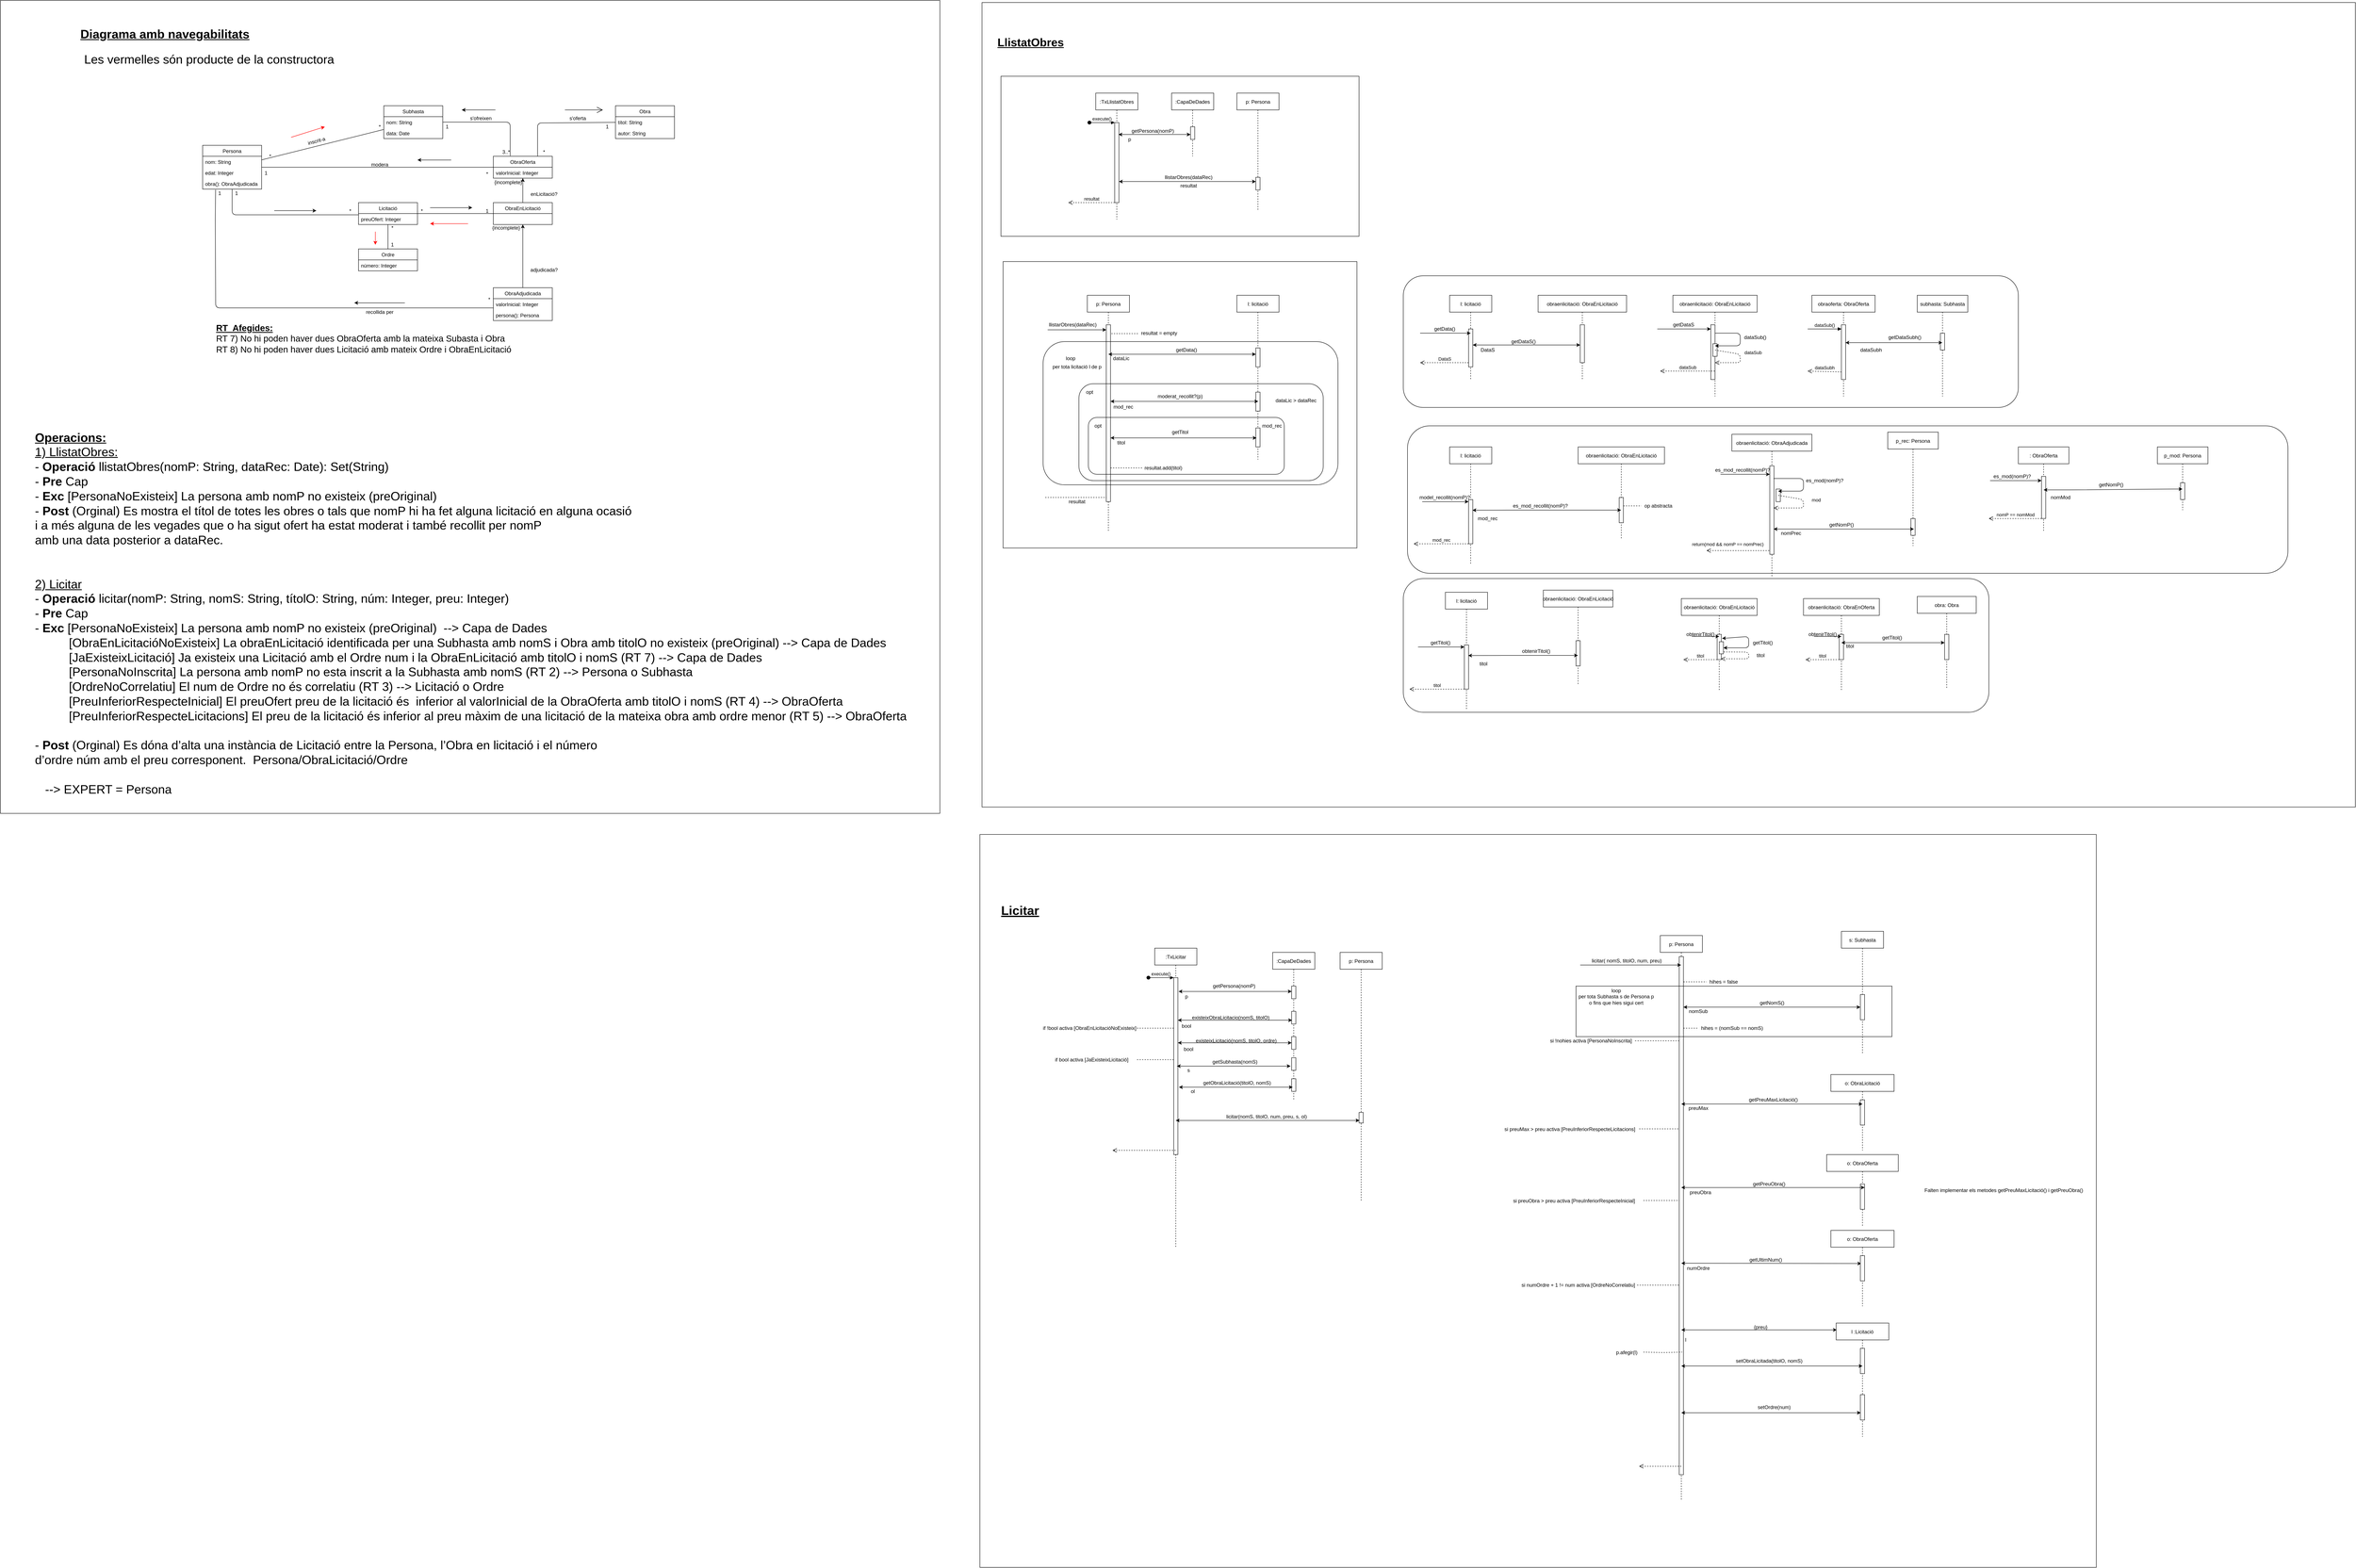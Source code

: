 <mxfile version="14.7.2" type="google"><diagram id="kgpKYQtTHZ0yAKxKKP6v" name="Page-1"><mxGraphModel dx="6584" dy="3756" grid="1" gridSize="10" guides="1" tooltips="1" connect="1" arrows="1" fold="1" page="1" pageScale="1" pageWidth="3300" pageHeight="4681" math="0" shadow="0"><root><mxCell id="0"/><mxCell id="1" parent="0"/><mxCell id="3nuBFxr9cyL0pnOWT2aG-1" value=":TxLlistatObres" style="shape=umlLifeline;perimeter=lifelinePerimeter;container=1;collapsible=0;recursiveResize=0;rounded=0;shadow=0;strokeWidth=1;" parent="1" vertex="1"><mxGeometry x="2740" y="280" width="100" height="300" as="geometry"/></mxCell><mxCell id="3nuBFxr9cyL0pnOWT2aG-2" value="" style="points=[];perimeter=orthogonalPerimeter;rounded=0;shadow=0;strokeWidth=1;" parent="3nuBFxr9cyL0pnOWT2aG-1" vertex="1"><mxGeometry x="45" y="70" width="10" height="190" as="geometry"/></mxCell><mxCell id="3nuBFxr9cyL0pnOWT2aG-3" value="execute()" style="verticalAlign=bottom;startArrow=oval;endArrow=block;startSize=8;shadow=0;strokeWidth=1;" parent="3nuBFxr9cyL0pnOWT2aG-1" target="3nuBFxr9cyL0pnOWT2aG-2" edge="1"><mxGeometry relative="1" as="geometry"><mxPoint x="-15" y="70" as="sourcePoint"/></mxGeometry></mxCell><mxCell id="3nuBFxr9cyL0pnOWT2aG-5" value=":CapaDeDades" style="shape=umlLifeline;perimeter=lifelinePerimeter;container=1;collapsible=0;recursiveResize=0;rounded=0;shadow=0;strokeWidth=1;" parent="1" vertex="1"><mxGeometry x="2920" y="280" width="100" height="150" as="geometry"/></mxCell><mxCell id="3nuBFxr9cyL0pnOWT2aG-6" value="" style="points=[];perimeter=orthogonalPerimeter;rounded=0;shadow=0;strokeWidth=1;" parent="3nuBFxr9cyL0pnOWT2aG-5" vertex="1"><mxGeometry x="45" y="80" width="10" height="30" as="geometry"/></mxCell><mxCell id="jiYf1YcDhhMdSE-VFlDs-1" value="Persona" style="swimlane;fontStyle=0;childLayout=stackLayout;horizontal=1;startSize=26;fillColor=none;horizontalStack=0;resizeParent=1;resizeParentMax=0;resizeLast=0;collapsible=1;marginBottom=0;" parent="1" vertex="1"><mxGeometry x="620" y="404" width="140" height="104" as="geometry"/></mxCell><mxCell id="jiYf1YcDhhMdSE-VFlDs-2" value="nom: String" style="text;strokeColor=none;fillColor=none;align=left;verticalAlign=top;spacingLeft=4;spacingRight=4;overflow=hidden;rotatable=0;points=[[0,0.5],[1,0.5]];portConstraint=eastwest;" parent="jiYf1YcDhhMdSE-VFlDs-1" vertex="1"><mxGeometry y="26" width="140" height="26" as="geometry"/></mxCell><mxCell id="jiYf1YcDhhMdSE-VFlDs-3" value="edat: Integer" style="text;strokeColor=none;fillColor=none;align=left;verticalAlign=top;spacingLeft=4;spacingRight=4;overflow=hidden;rotatable=0;points=[[0,0.5],[1,0.5]];portConstraint=eastwest;" parent="jiYf1YcDhhMdSE-VFlDs-1" vertex="1"><mxGeometry y="52" width="140" height="26" as="geometry"/></mxCell><mxCell id="jiYf1YcDhhMdSE-VFlDs-66" value="obra(): ObraAdjudicada" style="text;strokeColor=none;fillColor=none;align=left;verticalAlign=top;spacingLeft=4;spacingRight=4;overflow=hidden;rotatable=0;points=[[0,0.5],[1,0.5]];portConstraint=eastwest;fontSize=12;" parent="jiYf1YcDhhMdSE-VFlDs-1" vertex="1"><mxGeometry y="78" width="140" height="26" as="geometry"/></mxCell><mxCell id="jiYf1YcDhhMdSE-VFlDs-5" value="Subhasta" style="swimlane;fontStyle=0;childLayout=stackLayout;horizontal=1;startSize=26;fillColor=none;horizontalStack=0;resizeParent=1;resizeParentMax=0;resizeLast=0;collapsible=1;marginBottom=0;" parent="1" vertex="1"><mxGeometry x="1050" y="310" width="140" height="78" as="geometry"/></mxCell><mxCell id="jiYf1YcDhhMdSE-VFlDs-6" value="nom: String" style="text;strokeColor=none;fillColor=none;align=left;verticalAlign=top;spacingLeft=4;spacingRight=4;overflow=hidden;rotatable=0;points=[[0,0.5],[1,0.5]];portConstraint=eastwest;" parent="jiYf1YcDhhMdSE-VFlDs-5" vertex="1"><mxGeometry y="26" width="140" height="26" as="geometry"/></mxCell><mxCell id="jiYf1YcDhhMdSE-VFlDs-7" value="data: Date" style="text;strokeColor=none;fillColor=none;align=left;verticalAlign=top;spacingLeft=4;spacingRight=4;overflow=hidden;rotatable=0;points=[[0,0.5],[1,0.5]];portConstraint=eastwest;" parent="jiYf1YcDhhMdSE-VFlDs-5" vertex="1"><mxGeometry y="52" width="140" height="26" as="geometry"/></mxCell><mxCell id="jiYf1YcDhhMdSE-VFlDs-8" value="Obra" style="swimlane;fontStyle=0;childLayout=stackLayout;horizontal=1;startSize=26;fillColor=none;horizontalStack=0;resizeParent=1;resizeParentMax=0;resizeLast=0;collapsible=1;marginBottom=0;" parent="1" vertex="1"><mxGeometry x="1600" y="310" width="140" height="78" as="geometry"/></mxCell><mxCell id="jiYf1YcDhhMdSE-VFlDs-9" value="títol: String" style="text;strokeColor=none;fillColor=none;align=left;verticalAlign=top;spacingLeft=4;spacingRight=4;overflow=hidden;rotatable=0;points=[[0,0.5],[1,0.5]];portConstraint=eastwest;" parent="jiYf1YcDhhMdSE-VFlDs-8" vertex="1"><mxGeometry y="26" width="140" height="26" as="geometry"/></mxCell><mxCell id="jiYf1YcDhhMdSE-VFlDs-10" value="autor: String" style="text;strokeColor=none;fillColor=none;align=left;verticalAlign=top;spacingLeft=4;spacingRight=4;overflow=hidden;rotatable=0;points=[[0,0.5],[1,0.5]];portConstraint=eastwest;" parent="jiYf1YcDhhMdSE-VFlDs-8" vertex="1"><mxGeometry y="52" width="140" height="26" as="geometry"/></mxCell><mxCell id="jiYf1YcDhhMdSE-VFlDs-12" value="" style="endArrow=none;html=1;" parent="1" source="jiYf1YcDhhMdSE-VFlDs-1" target="jiYf1YcDhhMdSE-VFlDs-5" edge="1"><mxGeometry width="50" height="50" relative="1" as="geometry"><mxPoint x="1130" y="640" as="sourcePoint"/><mxPoint x="1180" y="590" as="targetPoint"/></mxGeometry></mxCell><mxCell id="jiYf1YcDhhMdSE-VFlDs-13" value="*" style="text;html=1;align=center;verticalAlign=middle;resizable=0;points=[];autosize=1;strokeColor=none;" parent="1" vertex="1"><mxGeometry x="770" y="420" width="20" height="20" as="geometry"/></mxCell><mxCell id="jiYf1YcDhhMdSE-VFlDs-14" value="*" style="text;html=1;align=center;verticalAlign=middle;resizable=0;points=[];autosize=1;strokeColor=none;" parent="1" vertex="1"><mxGeometry x="1030" y="350" width="20" height="20" as="geometry"/></mxCell><mxCell id="jiYf1YcDhhMdSE-VFlDs-15" value="inscrit-a" style="text;html=1;align=center;verticalAlign=middle;resizable=0;points=[];autosize=1;strokeColor=none;rotation=-15;" parent="1" vertex="1"><mxGeometry x="860" y="384" width="60" height="20" as="geometry"/></mxCell><mxCell id="jiYf1YcDhhMdSE-VFlDs-16" value="ObraOferta" style="swimlane;fontStyle=0;childLayout=stackLayout;horizontal=1;startSize=26;fillColor=none;horizontalStack=0;resizeParent=1;resizeParentMax=0;resizeLast=0;collapsible=1;marginBottom=0;" parent="1" vertex="1"><mxGeometry x="1310" y="430" width="140" height="52" as="geometry"/></mxCell><mxCell id="jiYf1YcDhhMdSE-VFlDs-17" value="valorInicial: Integer" style="text;strokeColor=none;fillColor=none;align=left;verticalAlign=top;spacingLeft=4;spacingRight=4;overflow=hidden;rotatable=0;points=[[0,0.5],[1,0.5]];portConstraint=eastwest;" parent="jiYf1YcDhhMdSE-VFlDs-16" vertex="1"><mxGeometry y="26" width="140" height="26" as="geometry"/></mxCell><mxCell id="jiYf1YcDhhMdSE-VFlDs-19" value="" style="endArrow=none;html=1;entryX=1;entryY=0.5;entryDx=0;entryDy=0;" parent="1" target="jiYf1YcDhhMdSE-VFlDs-6" edge="1"><mxGeometry width="50" height="50" relative="1" as="geometry"><mxPoint x="1350" y="429" as="sourcePoint"/><mxPoint x="1270" y="395" as="targetPoint"/><Array as="points"><mxPoint x="1350" y="349"/></Array></mxGeometry></mxCell><mxCell id="jiYf1YcDhhMdSE-VFlDs-20" value="" style="endArrow=none;html=1;exitX=0.75;exitY=0;exitDx=0;exitDy=0;" parent="1" source="jiYf1YcDhhMdSE-VFlDs-16" target="jiYf1YcDhhMdSE-VFlDs-8" edge="1"><mxGeometry width="50" height="50" relative="1" as="geometry"><mxPoint x="1363.96" y="439.012" as="sourcePoint"/><mxPoint x="1200" y="359" as="targetPoint"/><Array as="points"><mxPoint x="1415" y="351"/></Array></mxGeometry></mxCell><mxCell id="jiYf1YcDhhMdSE-VFlDs-21" value="3..*" style="text;html=1;align=center;verticalAlign=middle;resizable=0;points=[];autosize=1;strokeColor=none;" parent="1" vertex="1"><mxGeometry x="1325" y="410" width="30" height="20" as="geometry"/></mxCell><mxCell id="jiYf1YcDhhMdSE-VFlDs-22" value="1" style="text;html=1;align=center;verticalAlign=middle;resizable=0;points=[];autosize=1;strokeColor=none;" parent="1" vertex="1"><mxGeometry x="1190" y="350" width="20" height="20" as="geometry"/></mxCell><mxCell id="jiYf1YcDhhMdSE-VFlDs-23" value="1" style="text;html=1;align=center;verticalAlign=middle;resizable=0;points=[];autosize=1;strokeColor=none;" parent="1" vertex="1"><mxGeometry x="1570" y="350" width="20" height="20" as="geometry"/></mxCell><mxCell id="jiYf1YcDhhMdSE-VFlDs-24" value="*" style="text;html=1;align=center;verticalAlign=middle;resizable=0;points=[];autosize=1;strokeColor=none;" parent="1" vertex="1"><mxGeometry x="1420" y="410" width="20" height="20" as="geometry"/></mxCell><mxCell id="jiYf1YcDhhMdSE-VFlDs-25" value="&lt;div style=&quot;font-size: 21px;&quot;&gt;&lt;b style=&quot;font-size: 21px;&quot;&gt;&lt;u style=&quot;font-size: 21px;&quot;&gt;RT&amp;nbsp; Afegides:&lt;/u&gt;&lt;/b&gt;&lt;/div&gt;&lt;div style=&quot;font-size: 21px;&quot;&gt;RT 7) No hi poden haver dues ObraOferta amb la mateixa Subasta i Obra&lt;/div&gt;&lt;div style=&quot;font-size: 21px;&quot;&gt;RT 8) No hi poden haver dues Licitació amb mateix Ordre i ObraEnLicitació &lt;br style=&quot;font-size: 21px;&quot;&gt;&lt;/div&gt;&lt;div style=&quot;font-size: 21px;&quot;&gt;&lt;br style=&quot;font-size: 21px;&quot;&gt;&lt;/div&gt;" style="text;html=1;align=left;verticalAlign=middle;resizable=0;points=[];autosize=1;strokeColor=none;fontSize=21;" parent="1" vertex="1"><mxGeometry x="650" y="820" width="710" height="110" as="geometry"/></mxCell><mxCell id="jiYf1YcDhhMdSE-VFlDs-26" value="" style="endArrow=none;html=1;" parent="1" source="jiYf1YcDhhMdSE-VFlDs-1" target="jiYf1YcDhhMdSE-VFlDs-16" edge="1"><mxGeometry width="50" height="50" relative="1" as="geometry"><mxPoint x="930" y="600" as="sourcePoint"/><mxPoint x="980" y="550" as="targetPoint"/></mxGeometry></mxCell><mxCell id="jiYf1YcDhhMdSE-VFlDs-27" value="modera" style="text;html=1;align=center;verticalAlign=middle;resizable=0;points=[];autosize=1;strokeColor=none;" parent="1" vertex="1"><mxGeometry x="1010" y="440" width="60" height="20" as="geometry"/></mxCell><mxCell id="jiYf1YcDhhMdSE-VFlDs-28" value="*" style="text;html=1;align=center;verticalAlign=middle;resizable=0;points=[];autosize=1;strokeColor=none;" parent="1" vertex="1"><mxGeometry x="1285" y="462" width="20" height="20" as="geometry"/></mxCell><mxCell id="jiYf1YcDhhMdSE-VFlDs-29" value="1" style="text;html=1;align=center;verticalAlign=middle;resizable=0;points=[];autosize=1;strokeColor=none;" parent="1" vertex="1"><mxGeometry x="760" y="460" width="20" height="20" as="geometry"/></mxCell><mxCell id="jiYf1YcDhhMdSE-VFlDs-30" value="s'ofreixen" style="text;html=1;align=center;verticalAlign=middle;resizable=0;points=[];autosize=1;strokeColor=none;" parent="1" vertex="1"><mxGeometry x="1245" y="330" width="70" height="20" as="geometry"/></mxCell><mxCell id="jiYf1YcDhhMdSE-VFlDs-31" value="s'oferta" style="text;html=1;align=center;verticalAlign=middle;resizable=0;points=[];autosize=1;strokeColor=none;" parent="1" vertex="1"><mxGeometry x="1485" y="330" width="50" height="20" as="geometry"/></mxCell><mxCell id="jiYf1YcDhhMdSE-VFlDs-33" value="" style="endArrow=classic;html=1;fontSize=18;exitX=0.5;exitY=0;exitDx=0;exitDy=0;" parent="1" source="jiYf1YcDhhMdSE-VFlDs-34" target="jiYf1YcDhhMdSE-VFlDs-16" edge="1"><mxGeometry width="50" height="50" relative="1" as="geometry"><mxPoint x="1380" y="530" as="sourcePoint"/><mxPoint x="1190" y="560" as="targetPoint"/></mxGeometry></mxCell><mxCell id="jiYf1YcDhhMdSE-VFlDs-34" value="ObraEnLicitació" style="swimlane;fontStyle=0;childLayout=stackLayout;horizontal=1;startSize=26;fillColor=none;horizontalStack=0;resizeParent=1;resizeParentMax=0;resizeLast=0;collapsible=1;marginBottom=0;" parent="1" vertex="1"><mxGeometry x="1310" y="540" width="140" height="52" as="geometry"/></mxCell><mxCell id="jiYf1YcDhhMdSE-VFlDs-37" value="ObraAdjudicada" style="swimlane;fontStyle=0;childLayout=stackLayout;horizontal=1;startSize=26;fillColor=none;horizontalStack=0;resizeParent=1;resizeParentMax=0;resizeLast=0;collapsible=1;marginBottom=0;" parent="1" vertex="1"><mxGeometry x="1310" y="742" width="140" height="78" as="geometry"/></mxCell><mxCell id="jiYf1YcDhhMdSE-VFlDs-38" value="valorInicial: Integer" style="text;strokeColor=none;fillColor=none;align=left;verticalAlign=top;spacingLeft=4;spacingRight=4;overflow=hidden;rotatable=0;points=[[0,0.5],[1,0.5]];portConstraint=eastwest;" parent="jiYf1YcDhhMdSE-VFlDs-37" vertex="1"><mxGeometry y="26" width="140" height="26" as="geometry"/></mxCell><mxCell id="jiYf1YcDhhMdSE-VFlDs-68" value="persona(): Persona" style="text;strokeColor=none;fillColor=none;align=left;verticalAlign=top;spacingLeft=4;spacingRight=4;overflow=hidden;rotatable=0;points=[[0,0.5],[1,0.5]];portConstraint=eastwest;fontSize=12;" parent="jiYf1YcDhhMdSE-VFlDs-37" vertex="1"><mxGeometry y="52" width="140" height="26" as="geometry"/></mxCell><mxCell id="jiYf1YcDhhMdSE-VFlDs-39" value="" style="endArrow=classic;html=1;fontSize=18;" parent="1" source="jiYf1YcDhhMdSE-VFlDs-37" target="jiYf1YcDhhMdSE-VFlDs-34" edge="1"><mxGeometry width="50" height="50" relative="1" as="geometry"><mxPoint x="1379.58" y="680" as="sourcePoint"/><mxPoint x="1379.58" y="622" as="targetPoint"/></mxGeometry></mxCell><mxCell id="jiYf1YcDhhMdSE-VFlDs-40" value="enLicitació?" style="text;html=1;align=center;verticalAlign=middle;resizable=0;points=[];autosize=1;strokeColor=none;fontSize=12;" parent="1" vertex="1"><mxGeometry x="1390" y="510" width="80" height="20" as="geometry"/></mxCell><mxCell id="jiYf1YcDhhMdSE-VFlDs-41" value="adjudicada?" style="text;html=1;align=center;verticalAlign=middle;resizable=0;points=[];autosize=1;strokeColor=none;fontSize=12;" parent="1" vertex="1"><mxGeometry x="1390" y="690" width="80" height="20" as="geometry"/></mxCell><mxCell id="jiYf1YcDhhMdSE-VFlDs-42" value="Licitació" style="swimlane;fontStyle=0;childLayout=stackLayout;horizontal=1;startSize=26;fillColor=none;horizontalStack=0;resizeParent=1;resizeParentMax=0;resizeLast=0;collapsible=1;marginBottom=0;fontSize=12;align=center;" parent="1" vertex="1"><mxGeometry x="990" y="540" width="140" height="52" as="geometry"/></mxCell><mxCell id="jiYf1YcDhhMdSE-VFlDs-43" value="preuOfert: Integer" style="text;strokeColor=none;fillColor=none;align=left;verticalAlign=top;spacingLeft=4;spacingRight=4;overflow=hidden;rotatable=0;points=[[0,0.5],[1,0.5]];portConstraint=eastwest;" parent="jiYf1YcDhhMdSE-VFlDs-42" vertex="1"><mxGeometry y="26" width="140" height="26" as="geometry"/></mxCell><mxCell id="jiYf1YcDhhMdSE-VFlDs-47" value="Ordre" style="swimlane;fontStyle=0;childLayout=stackLayout;horizontal=1;startSize=26;fillColor=none;horizontalStack=0;resizeParent=1;resizeParentMax=0;resizeLast=0;collapsible=1;marginBottom=0;fontSize=12;align=center;" parent="1" vertex="1"><mxGeometry x="990" y="650" width="140" height="52" as="geometry"/></mxCell><mxCell id="jiYf1YcDhhMdSE-VFlDs-48" value="número: Integer" style="text;strokeColor=none;fillColor=none;align=left;verticalAlign=top;spacingLeft=4;spacingRight=4;overflow=hidden;rotatable=0;points=[[0,0.5],[1,0.5]];portConstraint=eastwest;" parent="jiYf1YcDhhMdSE-VFlDs-47" vertex="1"><mxGeometry y="26" width="140" height="26" as="geometry"/></mxCell><mxCell id="jiYf1YcDhhMdSE-VFlDs-51" value="" style="endArrow=none;html=1;fontSize=12;" parent="1" source="jiYf1YcDhhMdSE-VFlDs-47" target="jiYf1YcDhhMdSE-VFlDs-42" edge="1"><mxGeometry width="50" height="50" relative="1" as="geometry"><mxPoint x="1000" y="680" as="sourcePoint"/><mxPoint x="1050" y="630" as="targetPoint"/></mxGeometry></mxCell><mxCell id="jiYf1YcDhhMdSE-VFlDs-52" value="" style="endArrow=none;html=1;fontSize=12;" parent="1" source="jiYf1YcDhhMdSE-VFlDs-42" target="jiYf1YcDhhMdSE-VFlDs-34" edge="1"><mxGeometry width="50" height="50" relative="1" as="geometry"><mxPoint x="1000" y="680" as="sourcePoint"/><mxPoint x="1050" y="630" as="targetPoint"/></mxGeometry></mxCell><mxCell id="jiYf1YcDhhMdSE-VFlDs-53" value="" style="endArrow=none;html=1;fontSize=12;" parent="1" target="jiYf1YcDhhMdSE-VFlDs-1" edge="1"><mxGeometry width="50" height="50" relative="1" as="geometry"><mxPoint x="990" y="569" as="sourcePoint"/><mxPoint x="1050" y="630" as="targetPoint"/><Array as="points"><mxPoint x="690" y="569"/></Array></mxGeometry></mxCell><mxCell id="jiYf1YcDhhMdSE-VFlDs-55" value="*" style="text;html=1;align=center;verticalAlign=middle;resizable=0;points=[];autosize=1;strokeColor=none;fontSize=12;" parent="1" vertex="1"><mxGeometry x="1130" y="550" width="20" height="20" as="geometry"/></mxCell><mxCell id="jiYf1YcDhhMdSE-VFlDs-56" value="1" style="text;html=1;align=center;verticalAlign=middle;resizable=0;points=[];autosize=1;strokeColor=none;fontSize=12;" parent="1" vertex="1"><mxGeometry x="1285" y="550" width="20" height="20" as="geometry"/></mxCell><mxCell id="jiYf1YcDhhMdSE-VFlDs-57" value="*" style="text;html=1;align=center;verticalAlign=middle;resizable=0;points=[];autosize=1;strokeColor=none;fontSize=12;" parent="1" vertex="1"><mxGeometry x="1060" y="590" width="20" height="20" as="geometry"/></mxCell><mxCell id="jiYf1YcDhhMdSE-VFlDs-58" value="1" style="text;html=1;align=center;verticalAlign=middle;resizable=0;points=[];autosize=1;strokeColor=none;fontSize=12;" parent="1" vertex="1"><mxGeometry x="1060" y="630" width="20" height="20" as="geometry"/></mxCell><mxCell id="jiYf1YcDhhMdSE-VFlDs-59" value="*" style="text;html=1;align=center;verticalAlign=middle;resizable=0;points=[];autosize=1;strokeColor=none;fontSize=12;" parent="1" vertex="1"><mxGeometry x="960" y="550" width="20" height="20" as="geometry"/></mxCell><mxCell id="jiYf1YcDhhMdSE-VFlDs-60" value="1" style="text;html=1;align=center;verticalAlign=middle;resizable=0;points=[];autosize=1;strokeColor=none;fontSize=12;" parent="1" vertex="1"><mxGeometry x="650" y="508" width="20" height="20" as="geometry"/></mxCell><mxCell id="jiYf1YcDhhMdSE-VFlDs-62" value="" style="endArrow=none;html=1;fontSize=12;entryX=0.22;entryY=1.058;entryDx=0;entryDy=0;entryPerimeter=0;exitX=0;exitY=0.846;exitDx=0;exitDy=0;exitPerimeter=0;" parent="1" source="jiYf1YcDhhMdSE-VFlDs-38" target="jiYf1YcDhhMdSE-VFlDs-66" edge="1"><mxGeometry width="50" height="50" relative="1" as="geometry"><mxPoint x="1160" y="850" as="sourcePoint"/><mxPoint x="500" y="500" as="targetPoint"/><Array as="points"><mxPoint x="651" y="790"/><mxPoint x="650" y="580"/></Array></mxGeometry></mxCell><mxCell id="jiYf1YcDhhMdSE-VFlDs-63" value="1" style="text;html=1;align=center;verticalAlign=middle;resizable=0;points=[];autosize=1;strokeColor=none;fontSize=12;" parent="1" vertex="1"><mxGeometry x="690" y="508" width="20" height="20" as="geometry"/></mxCell><mxCell id="jiYf1YcDhhMdSE-VFlDs-64" value="*" style="text;html=1;align=center;verticalAlign=middle;resizable=0;points=[];autosize=1;strokeColor=none;fontSize=12;" parent="1" vertex="1"><mxGeometry x="1290" y="760" width="20" height="20" as="geometry"/></mxCell><mxCell id="jiYf1YcDhhMdSE-VFlDs-65" value="recollida per" style="text;html=1;align=center;verticalAlign=middle;resizable=0;points=[];autosize=1;strokeColor=none;fontSize=12;" parent="1" vertex="1"><mxGeometry x="1000" y="790" width="80" height="20" as="geometry"/></mxCell><mxCell id="jiYf1YcDhhMdSE-VFlDs-70" value="&lt;div style=&quot;font-size: 29px;&quot;&gt;&lt;u style=&quot;font-size: 29px;&quot;&gt;&lt;b style=&quot;font-size: 29px;&quot;&gt;Operacions:&lt;/b&gt;&lt;/u&gt;&lt;/div&gt;&lt;div style=&quot;font-size: 29px;&quot;&gt;&lt;u style=&quot;font-size: 29px;&quot;&gt;1) LlistatObres: &lt;br style=&quot;font-size: 29px;&quot;&gt;&lt;/u&gt;&lt;/div&gt;&lt;div style=&quot;font-size: 29px;&quot;&gt;- &lt;b style=&quot;font-size: 29px;&quot;&gt;Operació&lt;/b&gt; llistatObres(nomP: String, dataRec: Date): Set(String)&lt;/div&gt;&lt;div style=&quot;font-size: 29px;&quot;&gt;- &lt;b style=&quot;font-size: 29px;&quot;&gt;Pre&lt;/b&gt; Cap&lt;/div&gt;&lt;div style=&quot;font-size: 29px;&quot;&gt;- &lt;b style=&quot;font-size: 29px;&quot;&gt;Exc &lt;/b&gt;[PersonaNoExisteix] La persona amb nomP no existeix (preOriginal)&lt;br style=&quot;font-size: 29px;&quot;&gt;&lt;/div&gt;&lt;div style=&quot;font-size: 29px;&quot;&gt;- &lt;b style=&quot;font-size: 29px;&quot;&gt;Post&lt;/b&gt; (Orginal)&lt;b style=&quot;font-size: 29px;&quot;&gt; &lt;/b&gt;Es mostra el títol de totes les obres o tals que nomP hi ha fet alguna licitació en alguna ocasió&lt;br style=&quot;font-size: 29px;&quot;&gt;i a més alguna de les vegades que o ha sigut ofert ha estat moderat i també recollit per nomP&lt;br style=&quot;font-size: 29px;&quot;&gt;amb una data posterior a dataRec.&lt;br style=&quot;font-size: 29px;&quot;&gt;&lt;br style=&quot;font-size: 29px;&quot;&gt;&lt;/div&gt;&lt;div style=&quot;font-size: 29px;&quot;&gt;&lt;br style=&quot;font-size: 29px;&quot;&gt;&lt;/div&gt;&lt;div style=&quot;font-size: 29px;&quot;&gt;&lt;div style=&quot;font-size: 29px;&quot;&gt;&lt;u style=&quot;font-size: 29px;&quot;&gt;2) Licitar &lt;br style=&quot;font-size: 29px;&quot;&gt;&lt;/u&gt;&lt;/div&gt;&lt;div style=&quot;font-size: 29px;&quot;&gt;- &lt;b style=&quot;font-size: 29px;&quot;&gt;Operació&lt;/b&gt; licitar(nomP: String, nomS: String, títolO: String, núm: Integer, preu: Integer)&lt;/div&gt;&lt;div style=&quot;font-size: 29px;&quot;&gt;- &lt;b style=&quot;font-size: 29px;&quot;&gt;Pre&lt;/b&gt; Cap&lt;/div&gt;&lt;div style=&quot;font-size: 29px;&quot;&gt;- &lt;b style=&quot;font-size: 29px;&quot;&gt;Exc &lt;/b&gt;[PersonaNoExisteix] La persona amb nomP no existeix (preOriginal)&amp;nbsp; --&amp;gt; Capa de Dades&lt;br style=&quot;font-size: 29px;&quot;&gt;&lt;/div&gt;&lt;div style=&quot;font-size: 29px;&quot;&gt;&amp;nbsp;&amp;nbsp;&amp;nbsp;&amp;nbsp;&amp;nbsp;&amp;nbsp;&amp;nbsp;&amp;nbsp;&amp;nbsp; [ObraEnLicitacióNoExisteix] La obraEnLicitació identificada per una Subhasta amb nomS i Obra amb titolO no existeix (preOriginal) --&amp;gt; Capa de Dades&lt;/div&gt;&lt;div style=&quot;font-size: 29px;&quot;&gt;&amp;nbsp;&amp;nbsp;&amp;nbsp;&amp;nbsp;&amp;nbsp;&amp;nbsp;&amp;nbsp;&amp;nbsp;&amp;nbsp;  [JaExisteixLicitació] Ja existeix una Licitació amb el Ordre num i la ObraEnLicitació amb titolO i nomS (RT 7) --&amp;gt; Capa de Dades&lt;/div&gt;&lt;div style=&quot;font-size: 29px;&quot;&gt;&amp;nbsp;&amp;nbsp;&amp;nbsp;&amp;nbsp;&amp;nbsp;&amp;nbsp;&amp;nbsp;&amp;nbsp;&amp;nbsp; [PersonaNoInscrita] La persona amb nomP no esta inscrit a la Subhasta amb nomS (RT 2) --&amp;gt; Persona o Subhasta&lt;br style=&quot;font-size: 29px;&quot;&gt;&lt;/div&gt;&lt;div style=&quot;font-size: 29px;&quot;&gt;&amp;nbsp;&amp;nbsp;&amp;nbsp;&amp;nbsp;&amp;nbsp;&amp;nbsp;&amp;nbsp;&amp;nbsp;&amp;nbsp; [OrdreNoCorrelatiu] El num de Ordre no és correlatiu (RT 3) --&amp;gt; Licitació o Ordre&lt;br style=&quot;font-size: 29px;&quot;&gt;&lt;/div&gt;&lt;div style=&quot;font-size: 29px;&quot;&gt;&amp;nbsp;&amp;nbsp;&amp;nbsp;&amp;nbsp;&amp;nbsp;&amp;nbsp;&amp;nbsp;&amp;nbsp;&amp;nbsp; [PreuInferiorRespecteInicial] El preuOfert preu de la licitació és&amp;nbsp; inferior al valorInicial de la ObraOferta amb titolO i nomS (RT 4) --&amp;gt; ObraOferta&amp;nbsp;&amp;nbsp;&amp;nbsp; &lt;/div&gt;&lt;div style=&quot;font-size: 29px;&quot;&gt;&amp;nbsp;&amp;nbsp;&amp;nbsp;&amp;nbsp;&amp;nbsp;&amp;nbsp;&amp;nbsp;&amp;nbsp;&amp;nbsp; [PreuInferiorRespecteLicitacions] El preu de la licitació és inferior al preu màxim de una licitació de la mateixa obra amb ordre menor (RT 5) --&amp;gt; ObraOferta&lt;/div&gt;&lt;div style=&quot;font-size: 29px;&quot;&gt;&amp;nbsp;&amp;nbsp;&amp;nbsp;&amp;nbsp;&amp;nbsp;&amp;nbsp;&amp;nbsp;&amp;nbsp; &lt;br style=&quot;font-size: 29px;&quot;&gt;&lt;/div&gt;- &lt;b style=&quot;font-size: 29px;&quot;&gt;Post&lt;/b&gt; (Orginal)&lt;b style=&quot;font-size: 29px;&quot;&gt; &lt;/b&gt;Es dóna d’alta una instància de Licitació entre la Persona, l’Obra en licitació i el número&lt;br style=&quot;font-size: 29px;&quot;&gt;d’ordre núm amb el preu corresponent.&amp;nbsp; Persona/ObraLicitació/Ordre&lt;br style=&quot;font-size: 29px;&quot;&gt;&lt;br style=&quot;font-size: 29px;&quot;&gt;&lt;/div&gt;&lt;div style=&quot;font-size: 29px;&quot;&gt;&amp;nbsp;&amp;nbsp; --&amp;gt; EXPERT = Persona &lt;br style=&quot;font-size: 29px;&quot;&gt;&lt;/div&gt;" style="text;html=1;align=left;verticalAlign=middle;resizable=0;points=[];autosize=1;strokeColor=none;fontSize=29;" parent="1" vertex="1"><mxGeometry x="220" y="1075" width="2080" height="880" as="geometry"/></mxCell><mxCell id="jiYf1YcDhhMdSE-VFlDs-71" value="{incomplete}" style="text;html=1;align=center;verticalAlign=middle;resizable=0;points=[];autosize=1;strokeColor=none;fontSize=12;" parent="1" vertex="1"><mxGeometry x="1305" y="482" width="80" height="20" as="geometry"/></mxCell><mxCell id="jiYf1YcDhhMdSE-VFlDs-72" value="{incomplete}" style="text;html=1;align=center;verticalAlign=middle;resizable=0;points=[];autosize=1;strokeColor=none;fontSize=12;" parent="1" vertex="1"><mxGeometry x="1300" y="590" width="80" height="20" as="geometry"/></mxCell><mxCell id="Qs885tp5Q27Zx1wkxsrT-1" value="" style="endArrow=classic;startArrow=classic;html=1;exitX=0.9;exitY=0.149;exitDx=0;exitDy=0;exitPerimeter=0;" parent="1" source="3nuBFxr9cyL0pnOWT2aG-2" target="3nuBFxr9cyL0pnOWT2aG-6" edge="1"><mxGeometry width="50" height="50" relative="1" as="geometry"><mxPoint x="3135" y="400" as="sourcePoint"/><mxPoint x="3185" y="350" as="targetPoint"/></mxGeometry></mxCell><mxCell id="Qs885tp5Q27Zx1wkxsrT-2" value="getPersona(nomP)" style="text;html=1;align=center;verticalAlign=middle;resizable=0;points=[];autosize=1;strokeColor=none;" parent="1" vertex="1"><mxGeometry x="2815" y="360" width="120" height="20" as="geometry"/></mxCell><mxCell id="Qs885tp5Q27Zx1wkxsrT-3" value="p" style="text;html=1;align=center;verticalAlign=middle;resizable=0;points=[];autosize=1;strokeColor=none;" parent="1" vertex="1"><mxGeometry x="2810" y="380" width="20" height="20" as="geometry"/></mxCell><mxCell id="Qs885tp5Q27Zx1wkxsrT-7" value="" style="endArrow=classic;startArrow=classic;html=1;" parent="1" target="Qs885tp5Q27Zx1wkxsrT-12" edge="1"><mxGeometry width="50" height="50" relative="1" as="geometry"><mxPoint x="2795" y="490" as="sourcePoint"/><mxPoint x="3125" y="490" as="targetPoint"/></mxGeometry></mxCell><mxCell id="Qs885tp5Q27Zx1wkxsrT-8" value="llistarObres(dataRec)" style="text;html=1;align=center;verticalAlign=middle;resizable=0;points=[];autosize=1;strokeColor=none;" parent="1" vertex="1"><mxGeometry x="2895" y="470" width="130" height="20" as="geometry"/></mxCell><mxCell id="Qs885tp5Q27Zx1wkxsrT-9" value="resultat" style="text;html=1;align=center;verticalAlign=middle;resizable=0;points=[];autosize=1;strokeColor=none;" parent="1" vertex="1"><mxGeometry x="2935" y="490" width="50" height="20" as="geometry"/></mxCell><mxCell id="Qs885tp5Q27Zx1wkxsrT-10" value="resultat" style="html=1;verticalAlign=bottom;endArrow=open;dashed=1;endSize=8;" parent="1" source="3nuBFxr9cyL0pnOWT2aG-2" edge="1"><mxGeometry relative="1" as="geometry"><mxPoint x="2705" y="560" as="sourcePoint"/><mxPoint x="2675" y="540" as="targetPoint"/></mxGeometry></mxCell><mxCell id="Qs885tp5Q27Zx1wkxsrT-11" value="p: Persona" style="shape=umlLifeline;perimeter=lifelinePerimeter;container=1;collapsible=0;recursiveResize=0;rounded=0;shadow=0;strokeWidth=1;" parent="1" vertex="1"><mxGeometry x="3075" y="280" width="100" height="280" as="geometry"/></mxCell><mxCell id="Qs885tp5Q27Zx1wkxsrT-12" value="" style="points=[];perimeter=orthogonalPerimeter;rounded=0;shadow=0;strokeWidth=1;" parent="Qs885tp5Q27Zx1wkxsrT-11" vertex="1"><mxGeometry x="45" y="200" width="10" height="30" as="geometry"/></mxCell><mxCell id="Qs885tp5Q27Zx1wkxsrT-13" value="p: Persona" style="shape=umlLifeline;perimeter=lifelinePerimeter;container=1;collapsible=0;recursiveResize=0;rounded=0;shadow=0;strokeWidth=1;" parent="1" vertex="1"><mxGeometry x="2720" y="760" width="100" height="560" as="geometry"/></mxCell><mxCell id="Qs885tp5Q27Zx1wkxsrT-14" value="" style="points=[];perimeter=orthogonalPerimeter;rounded=0;shadow=0;strokeWidth=1;" parent="Qs885tp5Q27Zx1wkxsrT-13" vertex="1"><mxGeometry x="45" y="70" width="10" height="420" as="geometry"/></mxCell><mxCell id="Qs885tp5Q27Zx1wkxsrT-15" value="" style="endArrow=classic;html=1;exitX=0.045;exitY=1.1;exitDx=0;exitDy=0;exitPerimeter=0;" parent="1" source="Qs885tp5Q27Zx1wkxsrT-16" target="Qs885tp5Q27Zx1wkxsrT-14" edge="1"><mxGeometry width="50" height="50" relative="1" as="geometry"><mxPoint x="2530" y="840" as="sourcePoint"/><mxPoint x="3210" y="800" as="targetPoint"/></mxGeometry></mxCell><mxCell id="Qs885tp5Q27Zx1wkxsrT-16" value="llistarObres(dataRec)" style="text;html=1;align=center;verticalAlign=middle;resizable=0;points=[];autosize=1;strokeColor=none;" parent="1" vertex="1"><mxGeometry x="2620" y="820" width="130" height="20" as="geometry"/></mxCell><mxCell id="Qs885tp5Q27Zx1wkxsrT-17" value="" style="endArrow=classic;html=1;" parent="1" edge="1"><mxGeometry width="50" height="50" relative="1" as="geometry"><mxPoint x="790" y="559.17" as="sourcePoint"/><mxPoint x="890" y="559.17" as="targetPoint"/><Array as="points"><mxPoint x="870" y="559.17"/></Array></mxGeometry></mxCell><mxCell id="Qs885tp5Q27Zx1wkxsrT-18" value="" style="endArrow=classic;html=1;" parent="1" edge="1"><mxGeometry width="50" height="50" relative="1" as="geometry"><mxPoint x="1160" y="552" as="sourcePoint"/><mxPoint x="1260" y="552" as="targetPoint"/></mxGeometry></mxCell><mxCell id="Qs885tp5Q27Zx1wkxsrT-22" value="" style="endArrow=classic;html=1;" parent="1" edge="1"><mxGeometry width="50" height="50" relative="1" as="geometry"><mxPoint x="1315" y="320" as="sourcePoint"/><mxPoint x="1235" y="320" as="targetPoint"/></mxGeometry></mxCell><mxCell id="Qs885tp5Q27Zx1wkxsrT-23" value="" style="endArrow=classic;html=1;" parent="1" edge="1"><mxGeometry width="50" height="50" relative="1" as="geometry"><mxPoint x="1210" y="438.82" as="sourcePoint"/><mxPoint x="1130" y="438.82" as="targetPoint"/></mxGeometry></mxCell><mxCell id="Qs885tp5Q27Zx1wkxsrT-24" value="loop" style="text;html=1;align=center;verticalAlign=middle;resizable=0;points=[];autosize=1;strokeColor=none;" parent="1" vertex="1"><mxGeometry x="2660" y="900" width="40" height="20" as="geometry"/></mxCell><mxCell id="Qs885tp5Q27Zx1wkxsrT-25" value="per tota licitació l de p" style="text;html=1;align=center;verticalAlign=middle;resizable=0;points=[];autosize=1;strokeColor=none;" parent="1" vertex="1"><mxGeometry x="2630" y="920" width="130" height="20" as="geometry"/></mxCell><mxCell id="Qs885tp5Q27Zx1wkxsrT-26" value="" style="endArrow=none;dashed=1;html=1;" parent="1" edge="1"><mxGeometry width="50" height="50" relative="1" as="geometry"><mxPoint x="2777" y="851" as="sourcePoint"/><mxPoint x="2840" y="851" as="targetPoint"/></mxGeometry></mxCell><mxCell id="Qs885tp5Q27Zx1wkxsrT-27" value="resultat = empty" style="text;html=1;align=center;verticalAlign=middle;resizable=0;points=[];autosize=1;strokeColor=none;" parent="1" vertex="1"><mxGeometry x="2840" y="840" width="100" height="20" as="geometry"/></mxCell><mxCell id="Qs885tp5Q27Zx1wkxsrT-28" value="l: licitació" style="shape=umlLifeline;perimeter=lifelinePerimeter;container=1;collapsible=0;recursiveResize=0;rounded=0;shadow=0;strokeWidth=1;" parent="1" vertex="1"><mxGeometry x="3075" y="760" width="100" height="390" as="geometry"/></mxCell><mxCell id="Qs885tp5Q27Zx1wkxsrT-29" value="" style="points=[];perimeter=orthogonalPerimeter;rounded=0;shadow=0;strokeWidth=1;" parent="Qs885tp5Q27Zx1wkxsrT-28" vertex="1"><mxGeometry x="45" y="125" width="10" height="45" as="geometry"/></mxCell><mxCell id="Qs885tp5Q27Zx1wkxsrT-30" value="" style="endArrow=classic;startArrow=classic;html=1;" parent="1" source="Qs885tp5Q27Zx1wkxsrT-13" edge="1"><mxGeometry width="50" height="50" relative="1" as="geometry"><mxPoint x="3030" y="940" as="sourcePoint"/><mxPoint x="3120" y="900" as="targetPoint"/></mxGeometry></mxCell><mxCell id="Qs885tp5Q27Zx1wkxsrT-31" value="getData()" style="text;html=1;align=center;verticalAlign=middle;resizable=0;points=[];autosize=1;strokeColor=none;" parent="1" vertex="1"><mxGeometry x="2920" y="880" width="70" height="20" as="geometry"/></mxCell><mxCell id="Qs885tp5Q27Zx1wkxsrT-32" value="dataLic" style="text;html=1;align=center;verticalAlign=middle;resizable=0;points=[];autosize=1;strokeColor=none;" parent="1" vertex="1"><mxGeometry x="2775" y="900" width="50" height="20" as="geometry"/></mxCell><mxCell id="Qs885tp5Q27Zx1wkxsrT-33" value="opt" style="text;html=1;align=center;verticalAlign=middle;resizable=0;points=[];autosize=1;strokeColor=none;" parent="1" vertex="1"><mxGeometry x="2730" y="1060" width="30" height="20" as="geometry"/></mxCell><mxCell id="Qs885tp5Q27Zx1wkxsrT-34" value="dataLic &amp;gt; dataRec" style="text;html=1;align=center;verticalAlign=middle;resizable=0;points=[];autosize=1;strokeColor=none;" parent="1" vertex="1"><mxGeometry x="3160" y="1000" width="110" height="20" as="geometry"/></mxCell><mxCell id="Qs885tp5Q27Zx1wkxsrT-35" value="" style="points=[];perimeter=orthogonalPerimeter;rounded=0;shadow=0;strokeWidth=1;" parent="1" vertex="1"><mxGeometry x="3120" y="990" width="10" height="45" as="geometry"/></mxCell><mxCell id="Qs885tp5Q27Zx1wkxsrT-36" value="" style="endArrow=classic;startArrow=classic;html=1;" parent="1" edge="1"><mxGeometry width="50" height="50" relative="1" as="geometry"><mxPoint x="2775.004" y="1011.91" as="sourcePoint"/><mxPoint x="3125.68" y="1011.91" as="targetPoint"/></mxGeometry></mxCell><mxCell id="Qs885tp5Q27Zx1wkxsrT-37" value="moderat_recollit?(p)" style="text;html=1;align=center;verticalAlign=middle;resizable=0;points=[];autosize=1;strokeColor=none;" parent="1" vertex="1"><mxGeometry x="2880" y="990" width="120" height="20" as="geometry"/></mxCell><mxCell id="Qs885tp5Q27Zx1wkxsrT-38" value="mod_rec" style="text;html=1;align=center;verticalAlign=middle;resizable=0;points=[];autosize=1;strokeColor=none;" parent="1" vertex="1"><mxGeometry x="2775" y="1015" width="60" height="20" as="geometry"/></mxCell><mxCell id="Qs885tp5Q27Zx1wkxsrT-39" value="opt" style="text;html=1;align=center;verticalAlign=middle;resizable=0;points=[];autosize=1;strokeColor=none;" parent="1" vertex="1"><mxGeometry x="2710" y="980" width="30" height="20" as="geometry"/></mxCell><mxCell id="Qs885tp5Q27Zx1wkxsrT-40" value="mod_rec" style="text;html=1;align=center;verticalAlign=middle;resizable=0;points=[];autosize=1;strokeColor=none;" parent="1" vertex="1"><mxGeometry x="3127.5" y="1060" width="60" height="20" as="geometry"/></mxCell><mxCell id="Qs885tp5Q27Zx1wkxsrT-41" value="" style="points=[];perimeter=orthogonalPerimeter;rounded=0;shadow=0;strokeWidth=1;" parent="1" vertex="1"><mxGeometry x="3120" y="1075" width="10" height="45" as="geometry"/></mxCell><mxCell id="Qs885tp5Q27Zx1wkxsrT-42" value="" style="endArrow=classic;startArrow=classic;html=1;entryX=0.167;entryY=0.526;entryDx=0;entryDy=0;entryPerimeter=0;" parent="1" source="Qs885tp5Q27Zx1wkxsrT-14" target="Qs885tp5Q27Zx1wkxsrT-41" edge="1"><mxGeometry width="50" height="50" relative="1" as="geometry"><mxPoint x="2769.324" y="1100.0" as="sourcePoint"/><mxPoint x="3110" y="1096" as="targetPoint"/></mxGeometry></mxCell><mxCell id="Qs885tp5Q27Zx1wkxsrT-43" value="getTitol" style="text;html=1;align=center;verticalAlign=middle;resizable=0;points=[];autosize=1;strokeColor=none;" parent="1" vertex="1"><mxGeometry x="2915" y="1075" width="50" height="20" as="geometry"/></mxCell><mxCell id="Qs885tp5Q27Zx1wkxsrT-44" value="titol" style="text;html=1;align=center;verticalAlign=middle;resizable=0;points=[];autosize=1;strokeColor=none;" parent="1" vertex="1"><mxGeometry x="2785" y="1100" width="30" height="20" as="geometry"/></mxCell><mxCell id="Qs885tp5Q27Zx1wkxsrT-45" value="" style="endArrow=none;dashed=1;html=1;" parent="1" source="Qs885tp5Q27Zx1wkxsrT-14" edge="1"><mxGeometry width="50" height="50" relative="1" as="geometry"><mxPoint x="3050" y="1170" as="sourcePoint"/><mxPoint x="2850" y="1170" as="targetPoint"/><Array as="points"/></mxGeometry></mxCell><mxCell id="Qs885tp5Q27Zx1wkxsrT-46" value="resultat.add(titol)" style="text;html=1;align=center;verticalAlign=middle;resizable=0;points=[];autosize=1;strokeColor=none;" parent="1" vertex="1"><mxGeometry x="2850" y="1160" width="100" height="20" as="geometry"/></mxCell><mxCell id="Qs885tp5Q27Zx1wkxsrT-48" value="" style="rounded=1;whiteSpace=wrap;html=1;fillColor=none;" parent="1" vertex="1"><mxGeometry x="2615" y="870" width="700" height="340" as="geometry"/></mxCell><mxCell id="Qs885tp5Q27Zx1wkxsrT-49" value="" style="rounded=1;whiteSpace=wrap;html=1;fillColor=none;" parent="1" vertex="1"><mxGeometry x="2700" y="970" width="580" height="230" as="geometry"/></mxCell><mxCell id="Qs885tp5Q27Zx1wkxsrT-51" value="" style="rounded=1;whiteSpace=wrap;html=1;fillColor=none;" parent="1" vertex="1"><mxGeometry x="2722.5" y="1050" width="465" height="135" as="geometry"/></mxCell><mxCell id="Qs885tp5Q27Zx1wkxsrT-52" value="" style="endArrow=none;dashed=1;html=1;" parent="1" target="Qs885tp5Q27Zx1wkxsrT-14" edge="1"><mxGeometry width="50" height="50" relative="1" as="geometry"><mxPoint x="2620" y="1240" as="sourcePoint"/><mxPoint x="2585" y="1280" as="targetPoint"/></mxGeometry></mxCell><mxCell id="Qs885tp5Q27Zx1wkxsrT-53" value="resultat" style="text;html=1;align=center;verticalAlign=middle;resizable=0;points=[];autosize=1;strokeColor=none;" parent="1" vertex="1"><mxGeometry x="2670" y="1240" width="50" height="20" as="geometry"/></mxCell><mxCell id="Qs885tp5Q27Zx1wkxsrT-54" value="" style="endArrow=classic;html=1;" parent="1" edge="1"><mxGeometry width="50" height="50" relative="1" as="geometry"><mxPoint x="1100" y="778" as="sourcePoint"/><mxPoint x="980" y="778" as="targetPoint"/></mxGeometry></mxCell><mxCell id="Qs885tp5Q27Zx1wkxsrT-55" value="l: licitació" style="shape=umlLifeline;perimeter=lifelinePerimeter;container=1;collapsible=0;recursiveResize=0;rounded=0;shadow=0;strokeWidth=1;" parent="1" vertex="1"><mxGeometry x="3580" y="760" width="100" height="200" as="geometry"/></mxCell><mxCell id="Qs885tp5Q27Zx1wkxsrT-56" value="" style="points=[];perimeter=orthogonalPerimeter;rounded=0;shadow=0;strokeWidth=1;" parent="Qs885tp5Q27Zx1wkxsrT-55" vertex="1"><mxGeometry x="45" y="80" width="10" height="90" as="geometry"/></mxCell><mxCell id="Qs885tp5Q27Zx1wkxsrT-57" value="" style="endArrow=classic;html=1;" parent="1" edge="1"><mxGeometry width="50" height="50" relative="1" as="geometry"><mxPoint x="3510" y="850" as="sourcePoint"/><mxPoint x="3630" y="850" as="targetPoint"/></mxGeometry></mxCell><mxCell id="Qs885tp5Q27Zx1wkxsrT-58" value="getData()" style="text;html=1;align=center;verticalAlign=middle;resizable=0;points=[];autosize=1;strokeColor=none;" parent="1" vertex="1"><mxGeometry x="3532.5" y="830" width="70" height="20" as="geometry"/></mxCell><mxCell id="Qs885tp5Q27Zx1wkxsrT-60" value="obraenlicitació: ObraEnLicitació" style="shape=umlLifeline;perimeter=lifelinePerimeter;container=1;collapsible=0;recursiveResize=0;rounded=0;shadow=0;strokeWidth=1;" parent="1" vertex="1"><mxGeometry x="3790" y="760" width="210" height="200" as="geometry"/></mxCell><mxCell id="Qs885tp5Q27Zx1wkxsrT-61" value="" style="points=[];perimeter=orthogonalPerimeter;rounded=0;shadow=0;strokeWidth=1;" parent="Qs885tp5Q27Zx1wkxsrT-60" vertex="1"><mxGeometry x="100" y="70" width="10" height="90" as="geometry"/></mxCell><mxCell id="Qs885tp5Q27Zx1wkxsrT-62" value="" style="endArrow=classic;startArrow=classic;html=1;exitX=1;exitY=0.422;exitDx=0;exitDy=0;exitPerimeter=0;" parent="1" source="Qs885tp5Q27Zx1wkxsrT-56" edge="1"><mxGeometry width="50" height="50" relative="1" as="geometry"><mxPoint x="3660" y="780" as="sourcePoint"/><mxPoint x="3890" y="878" as="targetPoint"/></mxGeometry></mxCell><mxCell id="Qs885tp5Q27Zx1wkxsrT-63" value="getDataS()" style="text;html=1;align=center;verticalAlign=middle;resizable=0;points=[];autosize=1;strokeColor=none;" parent="1" vertex="1"><mxGeometry x="3720" y="860" width="70" height="20" as="geometry"/></mxCell><mxCell id="Qs885tp5Q27Zx1wkxsrT-64" value="DataS" style="text;html=1;align=center;verticalAlign=middle;resizable=0;points=[];autosize=1;strokeColor=none;" parent="1" vertex="1"><mxGeometry x="3645" y="880" width="50" height="20" as="geometry"/></mxCell><mxCell id="Qs885tp5Q27Zx1wkxsrT-65" value="DataS" style="html=1;verticalAlign=bottom;endArrow=open;dashed=1;endSize=8;" parent="1" source="Qs885tp5Q27Zx1wkxsrT-56" edge="1"><mxGeometry relative="1" as="geometry"><mxPoint x="3620" y="920" as="sourcePoint"/><mxPoint x="3510" y="920" as="targetPoint"/></mxGeometry></mxCell><mxCell id="Qs885tp5Q27Zx1wkxsrT-67" value="obraenlicitació: ObraEnLicitació" style="shape=umlLifeline;perimeter=lifelinePerimeter;container=1;collapsible=0;recursiveResize=0;rounded=0;shadow=0;strokeWidth=1;" parent="1" vertex="1"><mxGeometry x="4110" y="760" width="200" height="240" as="geometry"/></mxCell><mxCell id="Qs885tp5Q27Zx1wkxsrT-68" value="" style="points=[];perimeter=orthogonalPerimeter;rounded=0;shadow=0;strokeWidth=1;" parent="Qs885tp5Q27Zx1wkxsrT-67" vertex="1"><mxGeometry x="90" y="70" width="10" height="130" as="geometry"/></mxCell><mxCell id="Qs885tp5Q27Zx1wkxsrT-69" value="" style="endArrow=classic;html=1;" parent="1" target="Qs885tp5Q27Zx1wkxsrT-68" edge="1"><mxGeometry width="50" height="50" relative="1" as="geometry"><mxPoint x="4080" y="840" as="sourcePoint"/><mxPoint x="4060" y="810" as="targetPoint"/><Array as="points"><mxPoint x="4070" y="840"/></Array></mxGeometry></mxCell><mxCell id="Qs885tp5Q27Zx1wkxsrT-70" value="getDataS" style="text;html=1;align=center;verticalAlign=middle;resizable=0;points=[];autosize=1;strokeColor=none;" parent="1" vertex="1"><mxGeometry x="4100" y="820" width="70" height="20" as="geometry"/></mxCell><mxCell id="Qs885tp5Q27Zx1wkxsrT-71" value="" style="points=[];perimeter=orthogonalPerimeter;rounded=0;shadow=0;strokeWidth=1;" parent="1" vertex="1"><mxGeometry x="4205" y="875" width="10" height="30" as="geometry"/></mxCell><mxCell id="Qs885tp5Q27Zx1wkxsrT-72" value="" style="endArrow=classic;html=1;" parent="1" source="Qs885tp5Q27Zx1wkxsrT-67" edge="1"><mxGeometry width="50" height="50" relative="1" as="geometry"><mxPoint x="4280" y="900" as="sourcePoint"/><mxPoint x="4210" y="880" as="targetPoint"/><Array as="points"><mxPoint x="4270" y="850"/><mxPoint x="4270" y="880"/></Array></mxGeometry></mxCell><mxCell id="Qs885tp5Q27Zx1wkxsrT-73" value="dataSub()" style="text;html=1;align=center;verticalAlign=middle;resizable=0;points=[];autosize=1;strokeColor=none;" parent="1" vertex="1"><mxGeometry x="4270" y="850" width="70" height="20" as="geometry"/></mxCell><mxCell id="Qs885tp5Q27Zx1wkxsrT-74" value="dataSub" style="html=1;verticalAlign=bottom;endArrow=open;dashed=1;endSize=8;" parent="1" target="Qs885tp5Q27Zx1wkxsrT-67" edge="1"><mxGeometry x="-0.061" y="30" relative="1" as="geometry"><mxPoint x="4210" y="890" as="sourcePoint"/><mxPoint x="4250" y="920" as="targetPoint"/><Array as="points"><mxPoint x="4270" y="900"/><mxPoint x="4270" y="920"/></Array><mxPoint as="offset"/></mxGeometry></mxCell><mxCell id="Qs885tp5Q27Zx1wkxsrT-75" value="dataSub" style="html=1;verticalAlign=bottom;endArrow=open;dashed=1;endSize=8;" parent="1" source="Qs885tp5Q27Zx1wkxsrT-67" edge="1"><mxGeometry relative="1" as="geometry"><mxPoint x="4160" y="940" as="sourcePoint"/><mxPoint x="4080" y="940" as="targetPoint"/></mxGeometry></mxCell><mxCell id="Qs885tp5Q27Zx1wkxsrT-76" value="obraoferta: ObraOferta" style="shape=umlLifeline;perimeter=lifelinePerimeter;container=1;collapsible=0;recursiveResize=0;rounded=0;shadow=0;strokeWidth=1;" parent="1" vertex="1"><mxGeometry x="4440" y="760" width="150" height="240" as="geometry"/></mxCell><mxCell id="Qs885tp5Q27Zx1wkxsrT-77" value="" style="points=[];perimeter=orthogonalPerimeter;rounded=0;shadow=0;strokeWidth=1;" parent="Qs885tp5Q27Zx1wkxsrT-76" vertex="1"><mxGeometry x="70" y="70" width="10" height="130" as="geometry"/></mxCell><mxCell id="Qs885tp5Q27Zx1wkxsrT-78" value="dataSub()" style="html=1;verticalAlign=bottom;endArrow=block;" parent="1" target="Qs885tp5Q27Zx1wkxsrT-77" edge="1"><mxGeometry width="80" relative="1" as="geometry"><mxPoint x="4430" y="840" as="sourcePoint"/><mxPoint x="4460" y="879" as="targetPoint"/><Array as="points"><mxPoint x="4430" y="840"/></Array></mxGeometry></mxCell><mxCell id="Qs885tp5Q27Zx1wkxsrT-79" value="subhasta: Subhasta" style="shape=umlLifeline;perimeter=lifelinePerimeter;container=1;collapsible=0;recursiveResize=0;rounded=0;shadow=0;strokeWidth=1;" parent="1" vertex="1"><mxGeometry x="4690" y="760" width="120" height="240" as="geometry"/></mxCell><mxCell id="Qs885tp5Q27Zx1wkxsrT-80" value="" style="points=[];perimeter=orthogonalPerimeter;rounded=0;shadow=0;strokeWidth=1;" parent="Qs885tp5Q27Zx1wkxsrT-79" vertex="1"><mxGeometry x="55" y="90" width="10" height="40" as="geometry"/></mxCell><mxCell id="Qs885tp5Q27Zx1wkxsrT-81" value="" style="endArrow=classic;startArrow=classic;html=1;exitX=0.965;exitY=0.327;exitDx=0;exitDy=0;exitPerimeter=0;" parent="1" source="Qs885tp5Q27Zx1wkxsrT-77" target="Qs885tp5Q27Zx1wkxsrT-79" edge="1"><mxGeometry width="50" height="50" relative="1" as="geometry"><mxPoint x="4240" y="690" as="sourcePoint"/><mxPoint x="4790" y="869" as="targetPoint"/></mxGeometry></mxCell><mxCell id="Qs885tp5Q27Zx1wkxsrT-82" value="getDataSubh()" style="text;html=1;align=center;verticalAlign=middle;resizable=0;points=[];autosize=1;strokeColor=none;" parent="1" vertex="1"><mxGeometry x="4615" y="850" width="90" height="20" as="geometry"/></mxCell><mxCell id="Qs885tp5Q27Zx1wkxsrT-83" value="dataSubh" style="text;html=1;align=center;verticalAlign=middle;resizable=0;points=[];autosize=1;strokeColor=none;" parent="1" vertex="1"><mxGeometry x="4545" y="880" width="70" height="20" as="geometry"/></mxCell><mxCell id="Qs885tp5Q27Zx1wkxsrT-84" value="dataSubh" style="html=1;verticalAlign=bottom;endArrow=open;dashed=1;endSize=8;exitX=0.033;exitY=0.862;exitDx=0;exitDy=0;exitPerimeter=0;" parent="1" source="Qs885tp5Q27Zx1wkxsrT-77" edge="1"><mxGeometry relative="1" as="geometry"><mxPoint x="4526" y="925" as="sourcePoint"/><mxPoint x="4430" y="940" as="targetPoint"/><Array as="points"><mxPoint x="4510" y="942"/></Array></mxGeometry></mxCell><mxCell id="Qs885tp5Q27Zx1wkxsrT-85" value="l: licitació" style="shape=umlLifeline;perimeter=lifelinePerimeter;container=1;collapsible=0;recursiveResize=0;rounded=0;shadow=0;strokeWidth=1;" parent="1" vertex="1"><mxGeometry x="3580" y="1120" width="100" height="280" as="geometry"/></mxCell><mxCell id="Qs885tp5Q27Zx1wkxsrT-86" value="" style="points=[];perimeter=orthogonalPerimeter;rounded=0;shadow=0;strokeWidth=1;" parent="Qs885tp5Q27Zx1wkxsrT-85" vertex="1"><mxGeometry x="45" y="125" width="10" height="105" as="geometry"/></mxCell><mxCell id="Qs885tp5Q27Zx1wkxsrT-87" value="" style="endArrow=open;endFill=1;endSize=12;html=1;" parent="1" edge="1"><mxGeometry width="160" relative="1" as="geometry"><mxPoint x="1480" y="320" as="sourcePoint"/><mxPoint x="1570" y="320" as="targetPoint"/><Array as="points"><mxPoint x="1520" y="320"/></Array></mxGeometry></mxCell><mxCell id="Qs885tp5Q27Zx1wkxsrT-88" value="" style="endArrow=classic;html=1;" parent="1" target="Qs885tp5Q27Zx1wkxsrT-86" edge="1"><mxGeometry width="50" height="50" relative="1" as="geometry"><mxPoint x="3515" y="1250" as="sourcePoint"/><mxPoint x="3595" y="1280" as="targetPoint"/><Array as="points"><mxPoint x="3515" y="1250"/></Array></mxGeometry></mxCell><mxCell id="Qs885tp5Q27Zx1wkxsrT-89" value="model_recollit(nomP)?" style="text;html=1;align=center;verticalAlign=middle;resizable=0;points=[];autosize=1;strokeColor=none;" parent="1" vertex="1"><mxGeometry x="3497.5" y="1230" width="140" height="20" as="geometry"/></mxCell><mxCell id="Qs885tp5Q27Zx1wkxsrT-90" value="obraenlicitació: ObraEnLicitació" style="shape=umlLifeline;perimeter=lifelinePerimeter;container=1;collapsible=0;recursiveResize=0;rounded=0;shadow=0;strokeWidth=1;" parent="1" vertex="1"><mxGeometry x="3885" y="1120" width="205" height="220" as="geometry"/></mxCell><mxCell id="Qs885tp5Q27Zx1wkxsrT-91" value="" style="points=[];perimeter=orthogonalPerimeter;rounded=0;shadow=0;strokeWidth=1;" parent="Qs885tp5Q27Zx1wkxsrT-90" vertex="1"><mxGeometry x="97.5" y="120" width="10" height="60" as="geometry"/></mxCell><mxCell id="Qs885tp5Q27Zx1wkxsrT-92" value="" style="endArrow=classic;startArrow=classic;html=1;exitX=0.917;exitY=0.241;exitDx=0;exitDy=0;exitPerimeter=0;" parent="1" source="Qs885tp5Q27Zx1wkxsrT-86" target="Qs885tp5Q27Zx1wkxsrT-90" edge="1"><mxGeometry width="50" height="50" relative="1" as="geometry"><mxPoint x="3885" y="1180" as="sourcePoint"/><mxPoint x="3935" y="1130" as="targetPoint"/><Array as="points"><mxPoint x="3725" y="1270"/></Array></mxGeometry></mxCell><mxCell id="Qs885tp5Q27Zx1wkxsrT-93" value="es_mod_recollit(nomP)?" style="text;html=1;align=center;verticalAlign=middle;resizable=0;points=[];autosize=1;strokeColor=none;" parent="1" vertex="1"><mxGeometry x="3720" y="1250" width="150" height="20" as="geometry"/></mxCell><mxCell id="Qs885tp5Q27Zx1wkxsrT-94" value="mod_rec" style="text;html=1;align=center;verticalAlign=middle;resizable=0;points=[];autosize=1;strokeColor=none;" parent="1" vertex="1"><mxGeometry x="3640" y="1280" width="60" height="20" as="geometry"/></mxCell><mxCell id="Qs885tp5Q27Zx1wkxsrT-95" value="mod_rec" style="html=1;verticalAlign=bottom;endArrow=open;dashed=1;endSize=8;" parent="1" source="Qs885tp5Q27Zx1wkxsrT-86" edge="1"><mxGeometry relative="1" as="geometry"><mxPoint x="3615" y="1350" as="sourcePoint"/><mxPoint x="3495" y="1350" as="targetPoint"/></mxGeometry></mxCell><mxCell id="Qs885tp5Q27Zx1wkxsrT-101" value="obraenlicitació: ObraAdjudicada" style="shape=umlLifeline;perimeter=lifelinePerimeter;container=1;collapsible=0;recursiveResize=0;rounded=0;shadow=0;strokeWidth=1;" parent="1" vertex="1"><mxGeometry x="4250" y="1090" width="190" height="340" as="geometry"/></mxCell><mxCell id="Qs885tp5Q27Zx1wkxsrT-102" value="" style="points=[];perimeter=orthogonalPerimeter;rounded=0;shadow=0;strokeWidth=1;" parent="Qs885tp5Q27Zx1wkxsrT-101" vertex="1"><mxGeometry x="90" y="75" width="10" height="210" as="geometry"/></mxCell><mxCell id="Qs885tp5Q27Zx1wkxsrT-103" value="" style="endArrow=classic;html=1;" parent="1" target="Qs885tp5Q27Zx1wkxsrT-102" edge="1"><mxGeometry width="50" height="50" relative="1" as="geometry"><mxPoint x="4230" y="1185" as="sourcePoint"/><mxPoint x="4210" y="1155" as="targetPoint"/><Array as="points"><mxPoint x="4220" y="1185"/></Array></mxGeometry></mxCell><mxCell id="Qs885tp5Q27Zx1wkxsrT-104" value="es_mod_recollit(nomP)?" style="text;html=1;align=center;verticalAlign=middle;resizable=0;points=[];autosize=1;strokeColor=none;" parent="1" vertex="1"><mxGeometry x="4200" y="1165" width="150" height="20" as="geometry"/></mxCell><mxCell id="Qs885tp5Q27Zx1wkxsrT-105" value="" style="points=[];perimeter=orthogonalPerimeter;rounded=0;shadow=0;strokeWidth=1;" parent="1" vertex="1"><mxGeometry x="4355" y="1220" width="10" height="30" as="geometry"/></mxCell><mxCell id="Qs885tp5Q27Zx1wkxsrT-106" value="" style="endArrow=classic;html=1;" parent="1" edge="1"><mxGeometry width="50" height="50" relative="1" as="geometry"><mxPoint x="4349.071" y="1195" as="sourcePoint"/><mxPoint x="4360" y="1225" as="targetPoint"/><Array as="points"><mxPoint x="4420" y="1195"/><mxPoint x="4420" y="1225"/></Array></mxGeometry></mxCell><mxCell id="Qs885tp5Q27Zx1wkxsrT-107" value="es_mod(nomP)?" style="text;html=1;align=center;verticalAlign=middle;resizable=0;points=[];autosize=1;strokeColor=none;" parent="1" vertex="1"><mxGeometry x="4420" y="1190" width="100" height="20" as="geometry"/></mxCell><mxCell id="Qs885tp5Q27Zx1wkxsrT-108" value="mod" style="html=1;verticalAlign=bottom;endArrow=open;dashed=1;endSize=8;" parent="1" edge="1"><mxGeometry x="-0.064" y="30" relative="1" as="geometry"><mxPoint x="4360" y="1235" as="sourcePoint"/><mxPoint x="4349.071" y="1265" as="targetPoint"/><Array as="points"><mxPoint x="4420" y="1245"/><mxPoint x="4420" y="1265"/></Array><mxPoint as="offset"/></mxGeometry></mxCell><mxCell id="Qs885tp5Q27Zx1wkxsrT-110" value="" style="endArrow=none;dashed=1;html=1;exitX=1;exitY=0.333;exitDx=0;exitDy=0;exitPerimeter=0;" parent="1" source="Qs885tp5Q27Zx1wkxsrT-91" edge="1"><mxGeometry width="50" height="50" relative="1" as="geometry"><mxPoint x="4135" y="1120" as="sourcePoint"/><mxPoint x="4035" y="1260" as="targetPoint"/></mxGeometry></mxCell><mxCell id="Qs885tp5Q27Zx1wkxsrT-111" value="op abstracta" style="text;html=1;align=center;verticalAlign=middle;resizable=0;points=[];autosize=1;strokeColor=none;" parent="1" vertex="1"><mxGeometry x="4035" y="1250" width="80" height="20" as="geometry"/></mxCell><mxCell id="Qs885tp5Q27Zx1wkxsrT-112" value="p_rec: Persona" style="shape=umlLifeline;perimeter=lifelinePerimeter;container=1;collapsible=0;recursiveResize=0;rounded=0;shadow=0;strokeWidth=1;" parent="1" vertex="1"><mxGeometry x="4620" y="1085" width="120" height="270" as="geometry"/></mxCell><mxCell id="Qs885tp5Q27Zx1wkxsrT-113" value="" style="points=[];perimeter=orthogonalPerimeter;rounded=0;shadow=0;strokeWidth=1;" parent="Qs885tp5Q27Zx1wkxsrT-112" vertex="1"><mxGeometry x="55" y="205" width="10" height="40" as="geometry"/></mxCell><mxCell id="Qs885tp5Q27Zx1wkxsrT-114" value="" style="endArrow=classic;startArrow=classic;html=1;" parent="1" edge="1"><mxGeometry width="50" height="50" relative="1" as="geometry"><mxPoint x="4349.071" y="1315" as="sourcePoint"/><mxPoint x="4682" y="1315" as="targetPoint"/><Array as="points"><mxPoint x="4390" y="1315"/></Array></mxGeometry></mxCell><mxCell id="Qs885tp5Q27Zx1wkxsrT-115" value="getNomP()" style="text;html=1;align=center;verticalAlign=middle;resizable=0;points=[];autosize=1;strokeColor=none;" parent="1" vertex="1"><mxGeometry x="4475" y="1295" width="70" height="20" as="geometry"/></mxCell><mxCell id="Qs885tp5Q27Zx1wkxsrT-116" value="nomPrec" style="text;html=1;align=center;verticalAlign=middle;resizable=0;points=[];autosize=1;strokeColor=none;" parent="1" vertex="1"><mxGeometry x="4360" y="1315" width="60" height="20" as="geometry"/></mxCell><mxCell id="Qs885tp5Q27Zx1wkxsrT-117" value="return(mod &amp;amp;&amp;amp; nomP == nomPrec)" style="html=1;verticalAlign=bottom;endArrow=open;dashed=1;endSize=8;exitX=-0.121;exitY=0.958;exitDx=0;exitDy=0;exitPerimeter=0;" parent="1" source="Qs885tp5Q27Zx1wkxsrT-102" edge="1"><mxGeometry x="0.328" y="-6" relative="1" as="geometry"><mxPoint x="4290" y="1345" as="sourcePoint"/><mxPoint x="4190" y="1366" as="targetPoint"/><mxPoint as="offset"/></mxGeometry></mxCell><mxCell id="Qs885tp5Q27Zx1wkxsrT-122" value=": ObraOferta" style="shape=umlLifeline;perimeter=lifelinePerimeter;container=1;collapsible=0;recursiveResize=0;rounded=0;shadow=0;strokeWidth=1;" parent="1" vertex="1"><mxGeometry x="4930" y="1120" width="120" height="200" as="geometry"/></mxCell><mxCell id="Qs885tp5Q27Zx1wkxsrT-123" value="" style="points=[];perimeter=orthogonalPerimeter;rounded=0;shadow=0;strokeWidth=1;" parent="Qs885tp5Q27Zx1wkxsrT-122" vertex="1"><mxGeometry x="55" y="70" width="10" height="100" as="geometry"/></mxCell><mxCell id="Qs885tp5Q27Zx1wkxsrT-124" value="" style="endArrow=classic;html=1;" parent="1" target="Qs885tp5Q27Zx1wkxsrT-123" edge="1"><mxGeometry width="50" height="50" relative="1" as="geometry"><mxPoint x="4870" y="1200" as="sourcePoint"/><mxPoint x="4850" y="1170" as="targetPoint"/><Array as="points"><mxPoint x="4860" y="1200"/></Array></mxGeometry></mxCell><mxCell id="Qs885tp5Q27Zx1wkxsrT-125" value="es_mod(nomP)?" style="text;html=1;align=center;verticalAlign=middle;resizable=0;points=[];autosize=1;strokeColor=none;" parent="1" vertex="1"><mxGeometry x="4865" y="1180" width="100" height="20" as="geometry"/></mxCell><mxCell id="Qs885tp5Q27Zx1wkxsrT-130" value="p_mod: Persona" style="shape=umlLifeline;perimeter=lifelinePerimeter;container=1;collapsible=0;recursiveResize=0;rounded=0;shadow=0;strokeWidth=1;" parent="1" vertex="1"><mxGeometry x="5260" y="1120" width="120" height="150" as="geometry"/></mxCell><mxCell id="Qs885tp5Q27Zx1wkxsrT-131" value="" style="points=[];perimeter=orthogonalPerimeter;rounded=0;shadow=0;strokeWidth=1;" parent="Qs885tp5Q27Zx1wkxsrT-130" vertex="1"><mxGeometry x="55" y="85" width="10" height="40" as="geometry"/></mxCell><mxCell id="Qs885tp5Q27Zx1wkxsrT-132" value="" style="endArrow=classic;startArrow=classic;html=1;" parent="1" source="Qs885tp5Q27Zx1wkxsrT-122" target="Qs885tp5Q27Zx1wkxsrT-130" edge="1"><mxGeometry width="50" height="50" relative="1" as="geometry"><mxPoint x="5125" y="1350" as="sourcePoint"/><mxPoint x="5323" y="1222" as="targetPoint"/><Array as="points"><mxPoint x="5060" y="1222"/><mxPoint x="5290" y="1220"/></Array></mxGeometry></mxCell><mxCell id="Qs885tp5Q27Zx1wkxsrT-133" value="getNomP()" style="text;html=1;align=center;verticalAlign=middle;resizable=0;points=[];autosize=1;strokeColor=none;" parent="1" vertex="1"><mxGeometry x="5115" y="1200" width="70" height="20" as="geometry"/></mxCell><mxCell id="Qs885tp5Q27Zx1wkxsrT-134" value="nomMod" style="text;html=1;align=center;verticalAlign=middle;resizable=0;points=[];autosize=1;strokeColor=none;" parent="1" vertex="1"><mxGeometry x="5000" y="1230" width="60" height="20" as="geometry"/></mxCell><mxCell id="Qs885tp5Q27Zx1wkxsrT-135" value="nomP == nomMod" style="html=1;verticalAlign=bottom;endArrow=open;dashed=1;endSize=8;" parent="1" source="Qs885tp5Q27Zx1wkxsrT-123" edge="1"><mxGeometry relative="1" as="geometry"><mxPoint x="4960" y="1381" as="sourcePoint"/><mxPoint x="4860" y="1290" as="targetPoint"/></mxGeometry></mxCell><mxCell id="Qs885tp5Q27Zx1wkxsrT-136" value="l: licitació" style="shape=umlLifeline;perimeter=lifelinePerimeter;container=1;collapsible=0;recursiveResize=0;rounded=0;shadow=0;strokeWidth=1;" parent="1" vertex="1"><mxGeometry x="3570" y="1465" width="100" height="280" as="geometry"/></mxCell><mxCell id="Qs885tp5Q27Zx1wkxsrT-137" value="" style="points=[];perimeter=orthogonalPerimeter;rounded=0;shadow=0;strokeWidth=1;" parent="Qs885tp5Q27Zx1wkxsrT-136" vertex="1"><mxGeometry x="45" y="125" width="10" height="105" as="geometry"/></mxCell><mxCell id="Qs885tp5Q27Zx1wkxsrT-138" value="" style="endArrow=classic;html=1;" parent="1" target="Qs885tp5Q27Zx1wkxsrT-137" edge="1"><mxGeometry width="50" height="50" relative="1" as="geometry"><mxPoint x="3505" y="1595" as="sourcePoint"/><mxPoint x="3585" y="1625" as="targetPoint"/><Array as="points"><mxPoint x="3505" y="1595"/></Array></mxGeometry></mxCell><mxCell id="Qs885tp5Q27Zx1wkxsrT-139" value="getTitol()" style="text;html=1;align=center;verticalAlign=middle;resizable=0;points=[];autosize=1;strokeColor=none;" parent="1" vertex="1"><mxGeometry x="3527.5" y="1575" width="60" height="20" as="geometry"/></mxCell><mxCell id="Qs885tp5Q27Zx1wkxsrT-140" value="obraenlicitació: ObraEnLicitació" style="shape=umlLifeline;perimeter=lifelinePerimeter;container=1;collapsible=0;recursiveResize=0;rounded=0;shadow=0;strokeWidth=1;" parent="1" vertex="1"><mxGeometry x="3802.5" y="1460" width="165" height="225" as="geometry"/></mxCell><mxCell id="Qs885tp5Q27Zx1wkxsrT-141" value="" style="points=[];perimeter=orthogonalPerimeter;rounded=0;shadow=0;strokeWidth=1;" parent="Qs885tp5Q27Zx1wkxsrT-140" vertex="1"><mxGeometry x="77.5" y="120" width="10" height="60" as="geometry"/></mxCell><mxCell id="Qs885tp5Q27Zx1wkxsrT-142" value="" style="endArrow=classic;startArrow=classic;html=1;exitX=0.917;exitY=0.241;exitDx=0;exitDy=0;exitPerimeter=0;" parent="1" source="Qs885tp5Q27Zx1wkxsrT-137" target="Qs885tp5Q27Zx1wkxsrT-140" edge="1"><mxGeometry width="50" height="50" relative="1" as="geometry"><mxPoint x="3875" y="1525" as="sourcePoint"/><mxPoint x="3925" y="1475" as="targetPoint"/><Array as="points"><mxPoint x="3715" y="1615"/></Array></mxGeometry></mxCell><mxCell id="Qs885tp5Q27Zx1wkxsrT-143" value="obtenirTitol()" style="text;html=1;align=center;verticalAlign=middle;resizable=0;points=[];autosize=1;strokeColor=none;" parent="1" vertex="1"><mxGeometry x="3745" y="1595" width="80" height="20" as="geometry"/></mxCell><mxCell id="Qs885tp5Q27Zx1wkxsrT-144" value="titol" style="text;html=1;align=center;verticalAlign=middle;resizable=0;points=[];autosize=1;strokeColor=none;" parent="1" vertex="1"><mxGeometry x="3645" y="1625" width="30" height="20" as="geometry"/></mxCell><mxCell id="Qs885tp5Q27Zx1wkxsrT-145" value="titol" style="html=1;verticalAlign=bottom;endArrow=open;dashed=1;endSize=8;" parent="1" source="Qs885tp5Q27Zx1wkxsrT-137" edge="1"><mxGeometry relative="1" as="geometry"><mxPoint x="3605" y="1695" as="sourcePoint"/><mxPoint x="3485" y="1695" as="targetPoint"/></mxGeometry></mxCell><mxCell id="Qs885tp5Q27Zx1wkxsrT-149" value="obraenlicitació: ObraEnLicitació" style="shape=umlLifeline;perimeter=lifelinePerimeter;container=1;collapsible=0;recursiveResize=0;rounded=0;shadow=0;strokeWidth=1;" parent="1" vertex="1"><mxGeometry x="4130" y="1480" width="180" height="220" as="geometry"/></mxCell><mxCell id="Qs885tp5Q27Zx1wkxsrT-150" value="" style="points=[];perimeter=orthogonalPerimeter;rounded=0;shadow=0;strokeWidth=1;" parent="Qs885tp5Q27Zx1wkxsrT-149" vertex="1"><mxGeometry x="85" y="85" width="10" height="60" as="geometry"/></mxCell><mxCell id="Qs885tp5Q27Zx1wkxsrT-155" value="" style="endArrow=classic;html=1;entryX=0.5;entryY=0.083;entryDx=0;entryDy=0;entryPerimeter=0;" parent="Qs885tp5Q27Zx1wkxsrT-149" source="Qs885tp5Q27Zx1wkxsrT-149" target="Qs885tp5Q27Zx1wkxsrT-150" edge="1"><mxGeometry width="50" height="50" relative="1" as="geometry"><mxPoint x="-10" y="105" as="sourcePoint"/><mxPoint x="130" y="40" as="targetPoint"/><Array as="points"><mxPoint x="20" y="90"/></Array></mxGeometry></mxCell><mxCell id="Qs885tp5Q27Zx1wkxsrT-152" value="obtenirTitol()" style="text;html=1;align=center;verticalAlign=middle;resizable=0;points=[];autosize=1;strokeColor=none;" parent="1" vertex="1"><mxGeometry x="4135" y="1555" width="80" height="20" as="geometry"/></mxCell><mxCell id="Qs885tp5Q27Zx1wkxsrT-157" value="getTitol()" style="text;html=1;align=center;verticalAlign=middle;resizable=0;points=[];autosize=1;strokeColor=none;" parent="1" vertex="1"><mxGeometry x="4292.5" y="1575" width="60" height="20" as="geometry"/></mxCell><mxCell id="Qs885tp5Q27Zx1wkxsrT-159" value="titol" style="text;html=1;align=center;verticalAlign=middle;resizable=0;points=[];autosize=1;strokeColor=none;" parent="1" vertex="1"><mxGeometry x="4302.5" y="1605" width="30" height="20" as="geometry"/></mxCell><mxCell id="Qs885tp5Q27Zx1wkxsrT-160" value="titol" style="html=1;verticalAlign=bottom;endArrow=open;dashed=1;endSize=8;" parent="1" edge="1"><mxGeometry relative="1" as="geometry"><mxPoint x="4215" y="1625" as="sourcePoint"/><mxPoint x="4135" y="1625" as="targetPoint"/></mxGeometry></mxCell><mxCell id="Qs885tp5Q27Zx1wkxsrT-161" value="" style="rounded=1;whiteSpace=wrap;html=1;fillColor=none;" parent="1" vertex="1"><mxGeometry x="3470" y="713.75" width="1460" height="312.5" as="geometry"/></mxCell><mxCell id="Qs885tp5Q27Zx1wkxsrT-162" value="" style="rounded=1;whiteSpace=wrap;html=1;fillColor=none;" parent="1" vertex="1"><mxGeometry x="3480" y="1070" width="2090" height="350" as="geometry"/></mxCell><mxCell id="Qs885tp5Q27Zx1wkxsrT-163" value="" style="rounded=1;whiteSpace=wrap;html=1;fillColor=none;" parent="1" vertex="1"><mxGeometry x="3470" y="1432.5" width="1390" height="317.5" as="geometry"/></mxCell><mxCell id="Qs885tp5Q27Zx1wkxsrT-165" value="" style="rounded=0;whiteSpace=wrap;html=1;fillColor=none;" parent="1" vertex="1"><mxGeometry x="2520" y="680" width="840" height="680" as="geometry"/></mxCell><mxCell id="VjOuu-3841FXEujKMpXR-2" value="" style="rounded=0;whiteSpace=wrap;html=1;fillColor=none;" parent="1" vertex="1"><mxGeometry x="2515" y="240" width="850" height="380" as="geometry"/></mxCell><mxCell id="VjOuu-3841FXEujKMpXR-4" value="LlistatObres" style="text;html=1;align=center;verticalAlign=middle;resizable=0;points=[];autosize=1;strokeColor=none;fontStyle=5;fontSize=27;" parent="1" vertex="1"><mxGeometry x="2500" y="140" width="170" height="40" as="geometry"/></mxCell><mxCell id="VjOuu-3841FXEujKMpXR-6" value="" style="rounded=0;whiteSpace=wrap;html=1;fontSize=27;fillColor=none;" parent="1" vertex="1"><mxGeometry x="2470" y="65" width="3260" height="1910" as="geometry"/></mxCell><mxCell id="VjOuu-3841FXEujKMpXR-7" value="" style="endArrow=classic;html=1;fontSize=27;fontColor=#FF0000;strokeColor=#FF0000;" parent="1" edge="1"><mxGeometry width="50" height="50" relative="1" as="geometry"><mxPoint x="830" y="385" as="sourcePoint"/><mxPoint x="910" y="360" as="targetPoint"/></mxGeometry></mxCell><mxCell id="VjOuu-3841FXEujKMpXR-63" value="" style="endArrow=classic;html=1;fontSize=27;fontColor=#FF0000;strokeColor=#FF0000;" parent="1" edge="1"><mxGeometry width="50" height="50" relative="1" as="geometry"><mxPoint x="1250" y="590" as="sourcePoint"/><mxPoint x="1160" y="590" as="targetPoint"/></mxGeometry></mxCell><mxCell id="VjOuu-3841FXEujKMpXR-98" value="" style="endArrow=classic;html=1;fontSize=27;fontColor=#FF0000;strokeColor=#FF0000;" parent="1" edge="1"><mxGeometry width="50" height="50" relative="1" as="geometry"><mxPoint x="1030" y="609" as="sourcePoint"/><mxPoint x="1030" y="640" as="targetPoint"/></mxGeometry></mxCell><mxCell id="VjOuu-3841FXEujKMpXR-123" value="" style="rounded=0;whiteSpace=wrap;html=1;fontSize=30;fontColor=#000000;fillColor=none;" parent="1" vertex="1"><mxGeometry x="140" y="60" width="2230" height="1930" as="geometry"/></mxCell><mxCell id="VjOuu-3841FXEujKMpXR-126" value="Diagrama amb navegabilitats" style="text;html=1;align=center;verticalAlign=middle;resizable=0;points=[];autosize=1;strokeColor=none;fontSize=29;fontColor=#000000;fontStyle=5" parent="1" vertex="1"><mxGeometry x="320" y="120" width="420" height="40" as="geometry"/></mxCell><mxCell id="VjOuu-3841FXEujKMpXR-127" value="Les vermelles són producte de la constructora" style="text;html=1;align=center;verticalAlign=middle;resizable=0;points=[];autosize=1;strokeColor=none;fontSize=29;fontColor=#000000;" parent="1" vertex="1"><mxGeometry x="330" y="180" width="610" height="40" as="geometry"/></mxCell><mxCell id="flbKn0lGNXPRyY4IYrAs-7" value="obraenlicitació: ObraEnOferta" style="shape=umlLifeline;perimeter=lifelinePerimeter;container=1;collapsible=0;recursiveResize=0;rounded=0;shadow=0;strokeWidth=1;" parent="1" vertex="1"><mxGeometry x="4420" y="1480" width="180" height="220" as="geometry"/></mxCell><mxCell id="flbKn0lGNXPRyY4IYrAs-8" value="" style="points=[];perimeter=orthogonalPerimeter;rounded=0;shadow=0;strokeWidth=1;" parent="flbKn0lGNXPRyY4IYrAs-7" vertex="1"><mxGeometry x="85" y="85" width="10" height="60" as="geometry"/></mxCell><mxCell id="flbKn0lGNXPRyY4IYrAs-9" value="" style="endArrow=classic;html=1;entryX=0.5;entryY=0.083;entryDx=0;entryDy=0;entryPerimeter=0;" parent="flbKn0lGNXPRyY4IYrAs-7" source="flbKn0lGNXPRyY4IYrAs-7" target="flbKn0lGNXPRyY4IYrAs-8" edge="1"><mxGeometry width="50" height="50" relative="1" as="geometry"><mxPoint x="-10" y="105" as="sourcePoint"/><mxPoint x="130" y="40" as="targetPoint"/><Array as="points"><mxPoint x="20" y="90"/></Array></mxGeometry></mxCell><mxCell id="flbKn0lGNXPRyY4IYrAs-10" value="obtenirTitol()" style="text;html=1;align=center;verticalAlign=middle;resizable=0;points=[];autosize=1;strokeColor=none;" parent="1" vertex="1"><mxGeometry x="4425" y="1555" width="80" height="20" as="geometry"/></mxCell><mxCell id="flbKn0lGNXPRyY4IYrAs-11" value="obra: Obra" style="shape=umlLifeline;perimeter=lifelinePerimeter;container=1;collapsible=0;recursiveResize=0;rounded=0;shadow=0;strokeWidth=1;" parent="1" vertex="1"><mxGeometry x="4690" y="1475" width="140" height="220" as="geometry"/></mxCell><mxCell id="flbKn0lGNXPRyY4IYrAs-12" value="" style="points=[];perimeter=orthogonalPerimeter;rounded=0;shadow=0;strokeWidth=1;" parent="flbKn0lGNXPRyY4IYrAs-11" vertex="1"><mxGeometry x="65" y="90" width="10" height="60" as="geometry"/></mxCell><mxCell id="flbKn0lGNXPRyY4IYrAs-13" value="" style="endArrow=classic;startArrow=classic;html=1;" parent="1" target="flbKn0lGNXPRyY4IYrAs-12" edge="1"><mxGeometry width="50" height="50" relative="1" as="geometry"><mxPoint x="4510" y="1584.71" as="sourcePoint"/><mxPoint x="4670" y="1584.71" as="targetPoint"/></mxGeometry></mxCell><mxCell id="flbKn0lGNXPRyY4IYrAs-14" value="getTitol()" style="text;html=1;align=center;verticalAlign=middle;resizable=0;points=[];autosize=1;strokeColor=none;" parent="1" vertex="1"><mxGeometry x="4600" y="1562.5" width="60" height="20" as="geometry"/></mxCell><mxCell id="flbKn0lGNXPRyY4IYrAs-15" value="titol" style="text;html=1;align=center;verticalAlign=middle;resizable=0;points=[];autosize=1;strokeColor=none;" parent="1" vertex="1"><mxGeometry x="4515" y="1582.5" width="30" height="20" as="geometry"/></mxCell><mxCell id="flbKn0lGNXPRyY4IYrAs-16" value="titol" style="html=1;verticalAlign=bottom;endArrow=open;dashed=1;endSize=8;" parent="1" edge="1"><mxGeometry relative="1" as="geometry"><mxPoint x="4505" y="1625" as="sourcePoint"/><mxPoint x="4425" y="1625" as="targetPoint"/></mxGeometry></mxCell><mxCell id="flbKn0lGNXPRyY4IYrAs-17" value="" style="points=[];perimeter=orthogonalPerimeter;rounded=0;shadow=0;strokeWidth=1;" parent="1" vertex="1"><mxGeometry x="4220" y="1582.5" width="10" height="28.75" as="geometry"/></mxCell><mxCell id="flbKn0lGNXPRyY4IYrAs-19" value="" style="endArrow=classic;startArrow=classic;html=1;exitX=1.167;exitY=0.161;exitDx=0;exitDy=0;exitPerimeter=0;" parent="1" source="Qs885tp5Q27Zx1wkxsrT-150" target="flbKn0lGNXPRyY4IYrAs-17" edge="1"><mxGeometry width="50" height="50" relative="1" as="geometry"><mxPoint x="4160" y="1650" as="sourcePoint"/><mxPoint x="4210" y="1600" as="targetPoint"/><Array as="points"><mxPoint x="4290" y="1570"/><mxPoint x="4290" y="1597"/></Array></mxGeometry></mxCell><mxCell id="flbKn0lGNXPRyY4IYrAs-21" value="" style="html=1;verticalAlign=bottom;endArrow=open;dashed=1;endSize=8;exitX=1.067;exitY=0.841;exitDx=0;exitDy=0;exitPerimeter=0;entryX=0.933;entryY=0.967;entryDx=0;entryDy=0;entryPerimeter=0;" parent="1" source="flbKn0lGNXPRyY4IYrAs-17" target="Qs885tp5Q27Zx1wkxsrT-150" edge="1"><mxGeometry x="-0.116" y="10" relative="1" as="geometry"><mxPoint x="4230" y="1630" as="sourcePoint"/><mxPoint x="4150" y="1630" as="targetPoint"/><Array as="points"><mxPoint x="4290" y="1607"/><mxPoint x="4290" y="1623"/></Array><mxPoint as="offset"/></mxGeometry></mxCell><mxCell id="4G-fiXreieXvPDpZbKOJ-1" value=":TxLicitar" style="shape=umlLifeline;perimeter=lifelinePerimeter;container=1;collapsible=0;recursiveResize=0;rounded=0;shadow=0;strokeWidth=1;" vertex="1" parent="1"><mxGeometry x="2880" y="2310" width="100" height="710" as="geometry"/></mxCell><mxCell id="4G-fiXreieXvPDpZbKOJ-2" value="" style="points=[];perimeter=orthogonalPerimeter;rounded=0;shadow=0;strokeWidth=1;" vertex="1" parent="4G-fiXreieXvPDpZbKOJ-1"><mxGeometry x="45" y="70" width="10" height="420" as="geometry"/></mxCell><mxCell id="4G-fiXreieXvPDpZbKOJ-3" value="execute()" style="verticalAlign=bottom;startArrow=oval;endArrow=block;startSize=8;shadow=0;strokeWidth=1;" edge="1" parent="4G-fiXreieXvPDpZbKOJ-1" target="4G-fiXreieXvPDpZbKOJ-2"><mxGeometry relative="1" as="geometry"><mxPoint x="-15" y="70" as="sourcePoint"/></mxGeometry></mxCell><mxCell id="4G-fiXreieXvPDpZbKOJ-4" value=":CapaDeDades" style="shape=umlLifeline;perimeter=lifelinePerimeter;container=1;collapsible=0;recursiveResize=0;rounded=0;shadow=0;strokeWidth=1;" vertex="1" parent="1"><mxGeometry x="3160" y="2320" width="100" height="350" as="geometry"/></mxCell><mxCell id="4G-fiXreieXvPDpZbKOJ-5" value="" style="points=[];perimeter=orthogonalPerimeter;rounded=0;shadow=0;strokeWidth=1;" vertex="1" parent="4G-fiXreieXvPDpZbKOJ-4"><mxGeometry x="45" y="80" width="10" height="30" as="geometry"/></mxCell><mxCell id="4G-fiXreieXvPDpZbKOJ-6" value="" style="points=[];perimeter=orthogonalPerimeter;rounded=0;shadow=0;strokeWidth=1;" vertex="1" parent="4G-fiXreieXvPDpZbKOJ-4"><mxGeometry x="45" y="140" width="10" height="30" as="geometry"/></mxCell><mxCell id="4G-fiXreieXvPDpZbKOJ-7" value="" style="points=[];perimeter=orthogonalPerimeter;rounded=0;shadow=0;strokeWidth=1;" vertex="1" parent="4G-fiXreieXvPDpZbKOJ-4"><mxGeometry x="45" y="200" width="10" height="30" as="geometry"/></mxCell><mxCell id="4G-fiXreieXvPDpZbKOJ-8" value="" style="endArrow=classic;startArrow=classic;html=1;exitX=1.157;exitY=0.078;exitDx=0;exitDy=0;exitPerimeter=0;" edge="1" parent="1" source="4G-fiXreieXvPDpZbKOJ-2" target="4G-fiXreieXvPDpZbKOJ-5"><mxGeometry width="50" height="50" relative="1" as="geometry"><mxPoint x="3275" y="2430" as="sourcePoint"/><mxPoint x="3325" y="2380" as="targetPoint"/></mxGeometry></mxCell><mxCell id="4G-fiXreieXvPDpZbKOJ-9" value="getPersona(nomP)" style="text;html=1;align=center;verticalAlign=middle;resizable=0;points=[];autosize=1;strokeColor=none;" vertex="1" parent="1"><mxGeometry x="3007.5" y="2390" width="120" height="20" as="geometry"/></mxCell><mxCell id="4G-fiXreieXvPDpZbKOJ-10" value="p" style="text;html=1;align=center;verticalAlign=middle;resizable=0;points=[];autosize=1;strokeColor=none;" vertex="1" parent="1"><mxGeometry x="2945" y="2415" width="20" height="20" as="geometry"/></mxCell><mxCell id="4G-fiXreieXvPDpZbKOJ-11" value="existeixObraLicitacio(nomS, titolO)" style="text;html=1;align=center;verticalAlign=middle;resizable=0;points=[];autosize=1;strokeColor=none;" vertex="1" parent="1"><mxGeometry x="2960" y="2465" width="200" height="20" as="geometry"/></mxCell><mxCell id="4G-fiXreieXvPDpZbKOJ-12" value="" style="endArrow=classic;startArrow=classic;html=1;fontSize=23;entryX=0.1;entryY=0.7;entryDx=0;entryDy=0;entryPerimeter=0;" edge="1" parent="1" source="4G-fiXreieXvPDpZbKOJ-2" target="4G-fiXreieXvPDpZbKOJ-6"><mxGeometry width="50" height="50" relative="1" as="geometry"><mxPoint x="3255" y="2560" as="sourcePoint"/><mxPoint x="3305" y="2510" as="targetPoint"/></mxGeometry></mxCell><mxCell id="4G-fiXreieXvPDpZbKOJ-13" value="bool" style="text;html=1;align=center;verticalAlign=middle;resizable=0;points=[];autosize=1;strokeColor=none;fontSize=12;fontColor=#000000;" vertex="1" parent="1"><mxGeometry x="2935" y="2485" width="40" height="20" as="geometry"/></mxCell><mxCell id="4G-fiXreieXvPDpZbKOJ-14" value="" style="endArrow=none;dashed=1;html=1;fontSize=12;fontColor=#000000;strokeColor=#000000;" edge="1" parent="1" source="4G-fiXreieXvPDpZbKOJ-2"><mxGeometry width="50" height="50" relative="1" as="geometry"><mxPoint x="3035" y="2540" as="sourcePoint"/><mxPoint x="2835" y="2500" as="targetPoint"/></mxGeometry></mxCell><mxCell id="4G-fiXreieXvPDpZbKOJ-15" value="if !bool activa [ObraEnLicitacióNoExisteix]" style="text;html=1;align=center;verticalAlign=middle;resizable=0;points=[];autosize=1;strokeColor=none;fontSize=12;fontColor=#000000;" vertex="1" parent="1"><mxGeometry x="2605" y="2490" width="240" height="20" as="geometry"/></mxCell><mxCell id="4G-fiXreieXvPDpZbKOJ-16" value="" style="endArrow=classic;startArrow=classic;html=1;fontSize=23;" edge="1" parent="1" target="4G-fiXreieXvPDpZbKOJ-7"><mxGeometry width="50" height="50" relative="1" as="geometry"><mxPoint x="2935" y="2534.71" as="sourcePoint"/><mxPoint x="3106" y="2534.71" as="targetPoint"/></mxGeometry></mxCell><mxCell id="4G-fiXreieXvPDpZbKOJ-17" value="existeixLicitació(nomS, titolO, ordre)" style="text;html=1;align=center;verticalAlign=middle;resizable=0;points=[];autosize=1;strokeColor=none;" vertex="1" parent="1"><mxGeometry x="2967.5" y="2520" width="210" height="20" as="geometry"/></mxCell><mxCell id="4G-fiXreieXvPDpZbKOJ-18" value="bool" style="text;html=1;align=center;verticalAlign=middle;resizable=0;points=[];autosize=1;strokeColor=none;fontSize=12;fontColor=#000000;" vertex="1" parent="1"><mxGeometry x="2940" y="2540" width="40" height="20" as="geometry"/></mxCell><mxCell id="4G-fiXreieXvPDpZbKOJ-19" value="" style="endArrow=none;dashed=1;html=1;fontSize=12;fontColor=#000000;strokeColor=#000000;" edge="1" parent="1"><mxGeometry width="50" height="50" relative="1" as="geometry"><mxPoint x="2925" y="2574.71" as="sourcePoint"/><mxPoint x="2835" y="2574.71" as="targetPoint"/></mxGeometry></mxCell><mxCell id="4G-fiXreieXvPDpZbKOJ-20" value="if bool activa [JaExisteixLicitació]" style="text;html=1;align=center;verticalAlign=middle;resizable=0;points=[];autosize=1;strokeColor=none;fontSize=12;fontColor=#000000;" vertex="1" parent="1"><mxGeometry x="2635" y="2565" width="190" height="20" as="geometry"/></mxCell><mxCell id="4G-fiXreieXvPDpZbKOJ-21" value="p: Persona" style="shape=umlLifeline;perimeter=lifelinePerimeter;container=1;collapsible=0;recursiveResize=0;rounded=0;shadow=0;strokeWidth=1;" vertex="1" parent="1"><mxGeometry x="3320" y="2320" width="100" height="590" as="geometry"/></mxCell><mxCell id="4G-fiXreieXvPDpZbKOJ-22" value="" style="points=[];perimeter=orthogonalPerimeter;rounded=0;shadow=0;strokeWidth=1;" vertex="1" parent="4G-fiXreieXvPDpZbKOJ-21"><mxGeometry x="45" y="380" width="10" height="25" as="geometry"/></mxCell><mxCell id="4G-fiXreieXvPDpZbKOJ-24" value="licitar(nomS, titolO, num, preu, s, ol)" style="text;html=1;align=center;verticalAlign=middle;resizable=0;points=[];autosize=1;strokeColor=none;fontSize=12;fontColor=#000000;" vertex="1" parent="1"><mxGeometry x="3040" y="2700" width="210" height="20" as="geometry"/></mxCell><mxCell id="4G-fiXreieXvPDpZbKOJ-25" value="" style="html=1;verticalAlign=bottom;endArrow=open;dashed=1;endSize=8;fontSize=12;fontColor=#000000;strokeColor=#000000;" edge="1" parent="1" source="4G-fiXreieXvPDpZbKOJ-1"><mxGeometry relative="1" as="geometry"><mxPoint x="2905" y="2670" as="sourcePoint"/><mxPoint x="2780" y="2790" as="targetPoint"/><Array as="points"><mxPoint x="2890" y="2790"/></Array></mxGeometry></mxCell><mxCell id="4G-fiXreieXvPDpZbKOJ-26" value="p: Persona" style="shape=umlLifeline;perimeter=lifelinePerimeter;container=1;collapsible=0;recursiveResize=0;rounded=0;shadow=0;strokeWidth=1;" vertex="1" parent="1"><mxGeometry x="4080" y="2280" width="100" height="1340" as="geometry"/></mxCell><mxCell id="4G-fiXreieXvPDpZbKOJ-27" value="" style="points=[];perimeter=orthogonalPerimeter;rounded=0;shadow=0;strokeWidth=1;" vertex="1" parent="4G-fiXreieXvPDpZbKOJ-26"><mxGeometry x="45" y="50" width="10" height="1230" as="geometry"/></mxCell><mxCell id="4G-fiXreieXvPDpZbKOJ-28" value="s: Subhasta" style="shape=umlLifeline;perimeter=lifelinePerimeter;container=1;collapsible=0;recursiveResize=0;rounded=0;shadow=0;strokeWidth=1;" vertex="1" parent="1"><mxGeometry x="4510" y="2270" width="100" height="290" as="geometry"/></mxCell><mxCell id="4G-fiXreieXvPDpZbKOJ-29" value="" style="points=[];perimeter=orthogonalPerimeter;rounded=0;shadow=0;strokeWidth=1;" vertex="1" parent="4G-fiXreieXvPDpZbKOJ-28"><mxGeometry x="45" y="150" width="10" height="60" as="geometry"/></mxCell><mxCell id="4G-fiXreieXvPDpZbKOJ-30" value="&lt;div&gt;loop&lt;/div&gt;&lt;div&gt;per tota Subhasta s de Persona p &lt;br&gt;&lt;/div&gt;&lt;div&gt;o fins que hies sigui cert&lt;br&gt;&lt;/div&gt;" style="text;html=1;align=center;verticalAlign=middle;resizable=0;points=[];autosize=1;strokeColor=none;fontSize=12;fontColor=#000000;" vertex="1" parent="1"><mxGeometry x="3880" y="2400" width="190" height="50" as="geometry"/></mxCell><mxCell id="4G-fiXreieXvPDpZbKOJ-31" value="" style="endArrow=classic;html=1;fontSize=12;fontColor=#000000;strokeColor=#000000;" edge="1" parent="1" target="4G-fiXreieXvPDpZbKOJ-26"><mxGeometry width="50" height="50" relative="1" as="geometry"><mxPoint x="3890" y="2350" as="sourcePoint"/><mxPoint x="3940" y="2300" as="targetPoint"/></mxGeometry></mxCell><mxCell id="4G-fiXreieXvPDpZbKOJ-32" value="licitar( nomS, titolO, num, preu)" style="text;html=1;align=center;verticalAlign=middle;resizable=0;points=[];autosize=1;strokeColor=none;fontSize=12;fontColor=#000000;" vertex="1" parent="1"><mxGeometry x="3910" y="2330" width="180" height="20" as="geometry"/></mxCell><mxCell id="4G-fiXreieXvPDpZbKOJ-33" value="" style="endArrow=none;dashed=1;html=1;fontSize=12;fontColor=#000000;strokeColor=#000000;" edge="1" parent="1" source="4G-fiXreieXvPDpZbKOJ-27"><mxGeometry width="50" height="50" relative="1" as="geometry"><mxPoint x="4360" y="2370" as="sourcePoint"/><mxPoint x="4190" y="2390" as="targetPoint"/><Array as="points"><mxPoint x="4150" y="2390"/></Array></mxGeometry></mxCell><mxCell id="4G-fiXreieXvPDpZbKOJ-34" value="hihes = false" style="text;html=1;align=center;verticalAlign=middle;resizable=0;points=[];autosize=1;strokeColor=none;fontSize=12;fontColor=#000000;" vertex="1" parent="1"><mxGeometry x="4190" y="2380" width="80" height="20" as="geometry"/></mxCell><mxCell id="4G-fiXreieXvPDpZbKOJ-35" value="getNomS()" style="text;html=1;align=center;verticalAlign=middle;resizable=0;points=[];autosize=1;strokeColor=none;fontSize=12;fontColor=#000000;" vertex="1" parent="1"><mxGeometry x="4310" y="2430" width="70" height="20" as="geometry"/></mxCell><mxCell id="4G-fiXreieXvPDpZbKOJ-36" value="nomSub" style="text;html=1;align=center;verticalAlign=middle;resizable=0;points=[];autosize=1;strokeColor=none;fontSize=12;fontColor=#000000;" vertex="1" parent="1"><mxGeometry x="4140" y="2450" width="60" height="20" as="geometry"/></mxCell><mxCell id="4G-fiXreieXvPDpZbKOJ-37" value="" style="endArrow=none;dashed=1;html=1;fontSize=12;fontColor=#000000;strokeColor=#000000;" edge="1" parent="1" source="4G-fiXreieXvPDpZbKOJ-27"><mxGeometry width="50" height="50" relative="1" as="geometry"><mxPoint x="4142.5" y="2500" as="sourcePoint"/><mxPoint x="4170" y="2500" as="targetPoint"/><Array as="points"><mxPoint x="4157.5" y="2500"/></Array></mxGeometry></mxCell><mxCell id="4G-fiXreieXvPDpZbKOJ-38" value="hihes = (nomSub == nomS)" style="text;html=1;align=center;verticalAlign=middle;resizable=0;points=[];autosize=1;strokeColor=none;fontSize=12;fontColor=#000000;" vertex="1" parent="1"><mxGeometry x="4170" y="2490" width="160" height="20" as="geometry"/></mxCell><mxCell id="4G-fiXreieXvPDpZbKOJ-39" value="" style="endArrow=classic;startArrow=classic;html=1;fontSize=12;fontColor=#000000;strokeColor=#000000;" edge="1" parent="1" source="4G-fiXreieXvPDpZbKOJ-27" target="4G-fiXreieXvPDpZbKOJ-29"><mxGeometry width="50" height="50" relative="1" as="geometry"><mxPoint x="4370" y="2510" as="sourcePoint"/><mxPoint x="4420" y="2460" as="targetPoint"/><Array as="points"><mxPoint x="4160" y="2450"/></Array></mxGeometry></mxCell><mxCell id="4G-fiXreieXvPDpZbKOJ-40" value="" style="endArrow=none;dashed=1;html=1;fontSize=12;fontColor=#000000;strokeColor=#000000;" edge="1" parent="1" target="4G-fiXreieXvPDpZbKOJ-27"><mxGeometry width="50" height="50" relative="1" as="geometry"><mxPoint x="4020" y="2530" as="sourcePoint"/><mxPoint x="4030" y="2505" as="targetPoint"/></mxGeometry></mxCell><mxCell id="4G-fiXreieXvPDpZbKOJ-41" value="si !nohies activa [PersonaNoInscrita]" style="text;html=1;align=center;verticalAlign=middle;resizable=0;points=[];autosize=1;strokeColor=none;fontSize=12;fontColor=#000000;" vertex="1" parent="1"><mxGeometry x="3810" y="2520" width="210" height="20" as="geometry"/></mxCell><mxCell id="4G-fiXreieXvPDpZbKOJ-42" value="o: ObraLicitació" style="shape=umlLifeline;perimeter=lifelinePerimeter;container=1;collapsible=0;recursiveResize=0;rounded=0;shadow=0;strokeWidth=1;" vertex="1" parent="1"><mxGeometry x="4485" y="2610" width="150" height="180" as="geometry"/></mxCell><mxCell id="4G-fiXreieXvPDpZbKOJ-43" value="" style="points=[];perimeter=orthogonalPerimeter;rounded=0;shadow=0;strokeWidth=1;" vertex="1" parent="4G-fiXreieXvPDpZbKOJ-42"><mxGeometry x="70" y="60" width="10" height="60" as="geometry"/></mxCell><mxCell id="4G-fiXreieXvPDpZbKOJ-44" value="" style="endArrow=classic;startArrow=classic;html=1;fontSize=12;fontColor=#000000;strokeColor=#000000;" edge="1" parent="1"><mxGeometry width="50" height="50" relative="1" as="geometry"><mxPoint x="4130" y="2680" as="sourcePoint"/><mxPoint x="4560" y="2680" as="targetPoint"/></mxGeometry></mxCell><mxCell id="4G-fiXreieXvPDpZbKOJ-45" value="getPreuMaxLicitació()" style="text;html=1;align=center;verticalAlign=middle;resizable=0;points=[];autosize=1;strokeColor=none;fontSize=12;fontColor=#000000;" vertex="1" parent="1"><mxGeometry x="4282.5" y="2660" width="130" height="20" as="geometry"/></mxCell><mxCell id="4G-fiXreieXvPDpZbKOJ-46" value="preuMax" style="text;html=1;align=center;verticalAlign=middle;resizable=0;points=[];autosize=1;strokeColor=none;fontSize=12;fontColor=#000000;" vertex="1" parent="1"><mxGeometry x="4140" y="2680" width="60" height="20" as="geometry"/></mxCell><mxCell id="4G-fiXreieXvPDpZbKOJ-47" value="si preuMax &amp;gt; preu activa [PreuInferiorRespecteLicitacions]" style="text;html=1;align=center;verticalAlign=middle;resizable=0;points=[];autosize=1;strokeColor=none;fontSize=12;fontColor=#000000;" vertex="1" parent="1"><mxGeometry x="3700" y="2730" width="330" height="20" as="geometry"/></mxCell><mxCell id="4G-fiXreieXvPDpZbKOJ-48" value="" style="endArrow=none;dashed=1;html=1;fontSize=12;fontColor=#000000;strokeColor=#000000;" edge="1" parent="1" target="4G-fiXreieXvPDpZbKOJ-27"><mxGeometry width="50" height="50" relative="1" as="geometry"><mxPoint x="4030" y="2739.0" as="sourcePoint"/><mxPoint x="4100" y="2739.41" as="targetPoint"/></mxGeometry></mxCell><mxCell id="4G-fiXreieXvPDpZbKOJ-49" value="o: ObraOferta" style="shape=umlLifeline;perimeter=lifelinePerimeter;container=1;collapsible=0;recursiveResize=0;rounded=0;shadow=0;strokeWidth=1;" vertex="1" parent="1"><mxGeometry x="4475" y="2800" width="170" height="170" as="geometry"/></mxCell><mxCell id="4G-fiXreieXvPDpZbKOJ-50" value="" style="points=[];perimeter=orthogonalPerimeter;rounded=0;shadow=0;strokeWidth=1;" vertex="1" parent="4G-fiXreieXvPDpZbKOJ-49"><mxGeometry x="80" y="70" width="10" height="60" as="geometry"/></mxCell><mxCell id="4G-fiXreieXvPDpZbKOJ-51" value="" style="endArrow=classic;startArrow=classic;html=1;fontSize=12;fontColor=#000000;strokeColor=#000000;entryX=1.021;entryY=0.137;entryDx=0;entryDy=0;entryPerimeter=0;" edge="1" parent="1" source="4G-fiXreieXvPDpZbKOJ-26" target="4G-fiXreieXvPDpZbKOJ-50"><mxGeometry width="50" height="50" relative="1" as="geometry"><mxPoint x="4175" y="2880" as="sourcePoint"/><mxPoint x="4600" y="2880" as="targetPoint"/></mxGeometry></mxCell><mxCell id="4G-fiXreieXvPDpZbKOJ-52" value="getPreuObra()" style="text;html=1;align=center;verticalAlign=middle;resizable=0;points=[];autosize=1;strokeColor=none;fontSize=12;fontColor=#000000;" vertex="1" parent="1"><mxGeometry x="4292.5" y="2860" width="90" height="20" as="geometry"/></mxCell><mxCell id="4G-fiXreieXvPDpZbKOJ-53" value="preuObra" style="text;html=1;align=center;verticalAlign=middle;resizable=0;points=[];autosize=1;strokeColor=none;fontSize=12;fontColor=#000000;" vertex="1" parent="1"><mxGeometry x="4140" y="2880" width="70" height="20" as="geometry"/></mxCell><mxCell id="4G-fiXreieXvPDpZbKOJ-54" value="si preuObra &amp;gt; preu activa [PreuInferiorRespecteInicial]" style="text;html=1;align=center;verticalAlign=middle;resizable=0;points=[];autosize=1;strokeColor=none;fontSize=12;fontColor=#000000;" vertex="1" parent="1"><mxGeometry x="3725" y="2900" width="300" height="20" as="geometry"/></mxCell><mxCell id="4G-fiXreieXvPDpZbKOJ-55" value="" style="endArrow=none;dashed=1;html=1;fontSize=12;fontColor=#000000;strokeColor=#000000;" edge="1" parent="1" target="4G-fiXreieXvPDpZbKOJ-27"><mxGeometry width="50" height="50" relative="1" as="geometry"><mxPoint x="4040" y="2909.0" as="sourcePoint"/><mxPoint x="4110" y="2909.41" as="targetPoint"/></mxGeometry></mxCell><mxCell id="4G-fiXreieXvPDpZbKOJ-56" value="" style="endArrow=classic;startArrow=classic;html=1;fontSize=12;fontColor=#000000;strokeColor=#000000;entryX=0.217;entryY=0.311;entryDx=0;entryDy=0;entryPerimeter=0;" edge="1" parent="1" target="4G-fiXreieXvPDpZbKOJ-78"><mxGeometry width="50" height="50" relative="1" as="geometry"><mxPoint x="4130" y="3058" as="sourcePoint"/><mxPoint x="4565.21" y="3058.22" as="targetPoint"/></mxGeometry></mxCell><mxCell id="4G-fiXreieXvPDpZbKOJ-57" value="getUltimNum()" style="text;html=1;align=center;verticalAlign=middle;resizable=0;points=[];autosize=1;strokeColor=none;fontSize=12;fontColor=#000000;" vertex="1" parent="1"><mxGeometry x="4285" y="3040" width="90" height="20" as="geometry"/></mxCell><mxCell id="4G-fiXreieXvPDpZbKOJ-58" value="numOrdre" style="text;html=1;align=center;verticalAlign=middle;resizable=0;points=[];autosize=1;strokeColor=none;fontSize=12;fontColor=#000000;" vertex="1" parent="1"><mxGeometry x="4135" y="3060" width="70" height="20" as="geometry"/></mxCell><mxCell id="4G-fiXreieXvPDpZbKOJ-59" value="si numOrdre + 1 != num activa [OrdreNoCorrelatiu]" style="text;html=1;align=center;verticalAlign=middle;resizable=0;points=[];autosize=1;strokeColor=none;fontSize=12;fontColor=#000000;" vertex="1" parent="1"><mxGeometry x="3745" y="3100" width="280" height="20" as="geometry"/></mxCell><mxCell id="4G-fiXreieXvPDpZbKOJ-60" value="" style="endArrow=none;dashed=1;html=1;fontSize=12;fontColor=#000000;strokeColor=#000000;" edge="1" parent="1" target="4G-fiXreieXvPDpZbKOJ-27"><mxGeometry width="50" height="50" relative="1" as="geometry"><mxPoint x="4025" y="3110" as="sourcePoint"/><mxPoint x="4110" y="3110.0" as="targetPoint"/></mxGeometry></mxCell><mxCell id="4G-fiXreieXvPDpZbKOJ-61" value="" style="endArrow=classic;startArrow=classic;html=1;fontSize=12;fontColor=#000000;strokeColor=#000000;entryX=0.012;entryY=0.06;entryDx=0;entryDy=0;entryPerimeter=0;" edge="1" parent="1" source="4G-fiXreieXvPDpZbKOJ-26" target="4G-fiXreieXvPDpZbKOJ-62"><mxGeometry width="50" height="50" relative="1" as="geometry"><mxPoint x="4400" y="3220" as="sourcePoint"/><mxPoint x="4510" y="3230" as="targetPoint"/></mxGeometry></mxCell><mxCell id="4G-fiXreieXvPDpZbKOJ-62" value="l :Licitació" style="shape=umlLifeline;perimeter=lifelinePerimeter;container=1;collapsible=0;recursiveResize=0;rounded=0;shadow=0;strokeWidth=1;" vertex="1" parent="1"><mxGeometry x="4497.5" y="3200" width="125" height="270" as="geometry"/></mxCell><mxCell id="4G-fiXreieXvPDpZbKOJ-63" value="" style="points=[];perimeter=orthogonalPerimeter;rounded=0;shadow=0;strokeWidth=1;" vertex="1" parent="4G-fiXreieXvPDpZbKOJ-62"><mxGeometry x="57.5" y="60" width="10" height="60" as="geometry"/></mxCell><mxCell id="4G-fiXreieXvPDpZbKOJ-64" value="{preu}" style="text;html=1;align=center;verticalAlign=middle;resizable=0;points=[];autosize=1;strokeColor=none;fontSize=12;fontColor=#000000;" vertex="1" parent="1"><mxGeometry x="4292.5" y="3200" width="50" height="20" as="geometry"/></mxCell><mxCell id="4G-fiXreieXvPDpZbKOJ-65" value="l" style="text;html=1;align=center;verticalAlign=middle;resizable=0;points=[];autosize=1;strokeColor=none;fontSize=12;fontColor=#000000;" vertex="1" parent="1"><mxGeometry x="4130" y="3230" width="20" height="20" as="geometry"/></mxCell><mxCell id="4G-fiXreieXvPDpZbKOJ-66" value="" style="points=[];perimeter=orthogonalPerimeter;rounded=0;shadow=0;strokeWidth=1;" vertex="1" parent="1"><mxGeometry x="4555" y="3370" width="10" height="60" as="geometry"/></mxCell><mxCell id="4G-fiXreieXvPDpZbKOJ-67" value="p.afegir(l)" style="text;html=1;align=center;verticalAlign=middle;resizable=0;points=[];autosize=1;strokeColor=none;fontSize=12;fontColor=#000000;" vertex="1" parent="1"><mxGeometry x="3965" y="3260" width="70" height="20" as="geometry"/></mxCell><mxCell id="4G-fiXreieXvPDpZbKOJ-68" value="" style="endArrow=none;dashed=1;html=1;fontSize=12;fontColor=#000000;strokeColor=#000000;entryX=0.519;entryY=0.738;entryDx=0;entryDy=0;entryPerimeter=0;" edge="1" parent="1" target="4G-fiXreieXvPDpZbKOJ-26"><mxGeometry width="50" height="50" relative="1" as="geometry"><mxPoint x="4040" y="3269.0" as="sourcePoint"/><mxPoint x="4030" y="3300" as="targetPoint"/><Array as="points"><mxPoint x="4090" y="3270"/></Array></mxGeometry></mxCell><mxCell id="4G-fiXreieXvPDpZbKOJ-69" value="" style="endArrow=classic;startArrow=classic;html=1;fontSize=12;fontColor=#000000;strokeColor=#000000;" edge="1" parent="1" source="4G-fiXreieXvPDpZbKOJ-26"><mxGeometry width="50" height="50" relative="1" as="geometry"><mxPoint x="4300" y="3590" as="sourcePoint"/><mxPoint x="4560" y="3302" as="targetPoint"/></mxGeometry></mxCell><mxCell id="4G-fiXreieXvPDpZbKOJ-70" value="setObraLicitada(titolO, nomS)" style="text;html=1;align=center;verticalAlign=middle;resizable=0;points=[];autosize=1;strokeColor=none;fontSize=12;fontColor=#000000;" vertex="1" parent="1"><mxGeometry x="4252.5" y="3280" width="170" height="20" as="geometry"/></mxCell><mxCell id="4G-fiXreieXvPDpZbKOJ-71" value="" style="rounded=0;whiteSpace=wrap;html=1;fontSize=12;fontColor=#000000;fillColor=none;" vertex="1" parent="1"><mxGeometry x="3880" y="2400" width="750" height="120" as="geometry"/></mxCell><mxCell id="4G-fiXreieXvPDpZbKOJ-72" value="" style="html=1;verticalAlign=bottom;endArrow=open;dashed=1;endSize=8;fontSize=12;fontColor=#000000;strokeColor=#000000;" edge="1" parent="1" source="4G-fiXreieXvPDpZbKOJ-26"><mxGeometry x="0.196" y="-20" relative="1" as="geometry"><mxPoint x="4020" y="3680" as="sourcePoint"/><mxPoint x="4030" y="3540" as="targetPoint"/><mxPoint x="1" as="offset"/><Array as="points"><mxPoint x="4130" y="3540"/></Array></mxGeometry></mxCell><mxCell id="4G-fiXreieXvPDpZbKOJ-73" value="Licitar" style="text;html=1;align=center;verticalAlign=middle;resizable=0;points=[];autosize=1;strokeColor=none;fontSize=30;fontColor=#000000;fontStyle=5" vertex="1" parent="1"><mxGeometry x="2505" y="2200" width="110" height="40" as="geometry"/></mxCell><mxCell id="4G-fiXreieXvPDpZbKOJ-74" value="" style="rounded=0;whiteSpace=wrap;html=1;fontSize=30;fontColor=#000000;fillColor=none;" vertex="1" parent="1"><mxGeometry x="2465" y="2040" width="2650" height="1740" as="geometry"/></mxCell><mxCell id="4G-fiXreieXvPDpZbKOJ-75" value="" style="endArrow=classic;startArrow=classic;html=1;" edge="1" parent="1" source="4G-fiXreieXvPDpZbKOJ-26"><mxGeometry width="50" height="50" relative="1" as="geometry"><mxPoint x="4150" y="3330" as="sourcePoint"/><mxPoint x="4556" y="3413" as="targetPoint"/><Array as="points"><mxPoint x="4380" y="3413"/></Array></mxGeometry></mxCell><mxCell id="4G-fiXreieXvPDpZbKOJ-76" value="setOrdre(num)" style="text;html=1;align=center;verticalAlign=middle;resizable=0;points=[];autosize=1;strokeColor=none;" vertex="1" parent="1"><mxGeometry x="4305" y="3390" width="90" height="20" as="geometry"/></mxCell><mxCell id="4G-fiXreieXvPDpZbKOJ-77" value="o: ObraOferta" style="shape=umlLifeline;perimeter=lifelinePerimeter;container=1;collapsible=0;recursiveResize=0;rounded=0;shadow=0;strokeWidth=1;" vertex="1" parent="1"><mxGeometry x="4485" y="2980" width="150" height="180" as="geometry"/></mxCell><mxCell id="4G-fiXreieXvPDpZbKOJ-78" value="" style="points=[];perimeter=orthogonalPerimeter;rounded=0;shadow=0;strokeWidth=1;" vertex="1" parent="4G-fiXreieXvPDpZbKOJ-77"><mxGeometry x="70" y="60" width="10" height="60" as="geometry"/></mxCell><mxCell id="4G-fiXreieXvPDpZbKOJ-80" value="getSubhasta(nomS)" style="text;html=1;align=center;verticalAlign=middle;resizable=0;points=[];autosize=1;strokeColor=none;" vertex="1" parent="1"><mxGeometry x="3010" y="2570" width="120" height="20" as="geometry"/></mxCell><mxCell id="4G-fiXreieXvPDpZbKOJ-81" value="getObraLicitació(titolO, nomS)" style="text;html=1;align=center;verticalAlign=middle;resizable=0;points=[];autosize=1;strokeColor=none;" vertex="1" parent="1"><mxGeometry x="2985" y="2620" width="180" height="20" as="geometry"/></mxCell><mxCell id="4G-fiXreieXvPDpZbKOJ-82" value="" style="points=[];perimeter=orthogonalPerimeter;rounded=0;shadow=0;strokeWidth=1;" vertex="1" parent="1"><mxGeometry x="3205" y="2570" width="10" height="30" as="geometry"/></mxCell><mxCell id="4G-fiXreieXvPDpZbKOJ-84" value="" style="points=[];perimeter=orthogonalPerimeter;rounded=0;shadow=0;strokeWidth=1;" vertex="1" parent="1"><mxGeometry x="3205" y="2620" width="10" height="30" as="geometry"/></mxCell><mxCell id="4G-fiXreieXvPDpZbKOJ-85" value="" style="endArrow=classic;startArrow=classic;html=1;fontSize=23;" edge="1" parent="1"><mxGeometry width="50" height="50" relative="1" as="geometry"><mxPoint x="2932.5" y="2590" as="sourcePoint"/><mxPoint x="3202.5" y="2590" as="targetPoint"/></mxGeometry></mxCell><mxCell id="4G-fiXreieXvPDpZbKOJ-86" value="" style="endArrow=classic;startArrow=classic;html=1;fontSize=23;" edge="1" parent="1"><mxGeometry width="50" height="50" relative="1" as="geometry"><mxPoint x="2937.5" y="2640" as="sourcePoint"/><mxPoint x="3207.5" y="2640" as="targetPoint"/></mxGeometry></mxCell><mxCell id="4G-fiXreieXvPDpZbKOJ-87" value="s" style="text;html=1;align=center;verticalAlign=middle;resizable=0;points=[];autosize=1;strokeColor=none;" vertex="1" parent="1"><mxGeometry x="2950" y="2590" width="20" height="20" as="geometry"/></mxCell><mxCell id="4G-fiXreieXvPDpZbKOJ-88" value="ol" style="text;html=1;align=center;verticalAlign=middle;resizable=0;points=[];autosize=1;strokeColor=none;" vertex="1" parent="1"><mxGeometry x="2960" y="2640" width="20" height="20" as="geometry"/></mxCell><mxCell id="4G-fiXreieXvPDpZbKOJ-89" value="" style="endArrow=classic;startArrow=classic;html=1;entryX=0.1;entryY=0.76;entryDx=0;entryDy=0;entryPerimeter=0;" edge="1" parent="1" source="4G-fiXreieXvPDpZbKOJ-1" target="4G-fiXreieXvPDpZbKOJ-22"><mxGeometry width="50" height="50" relative="1" as="geometry"><mxPoint x="3110" y="2660" as="sourcePoint"/><mxPoint x="3160" y="2610" as="targetPoint"/></mxGeometry></mxCell><mxCell id="4G-fiXreieXvPDpZbKOJ-90" value="Falten implementar els metodes getPreuMaxLicitació() i getPreuObra()" style="text;html=1;align=center;verticalAlign=middle;resizable=0;points=[];autosize=1;strokeColor=none;" vertex="1" parent="1"><mxGeometry x="4700" y="2875" width="390" height="20" as="geometry"/></mxCell></root></mxGraphModel></diagram></mxfile>